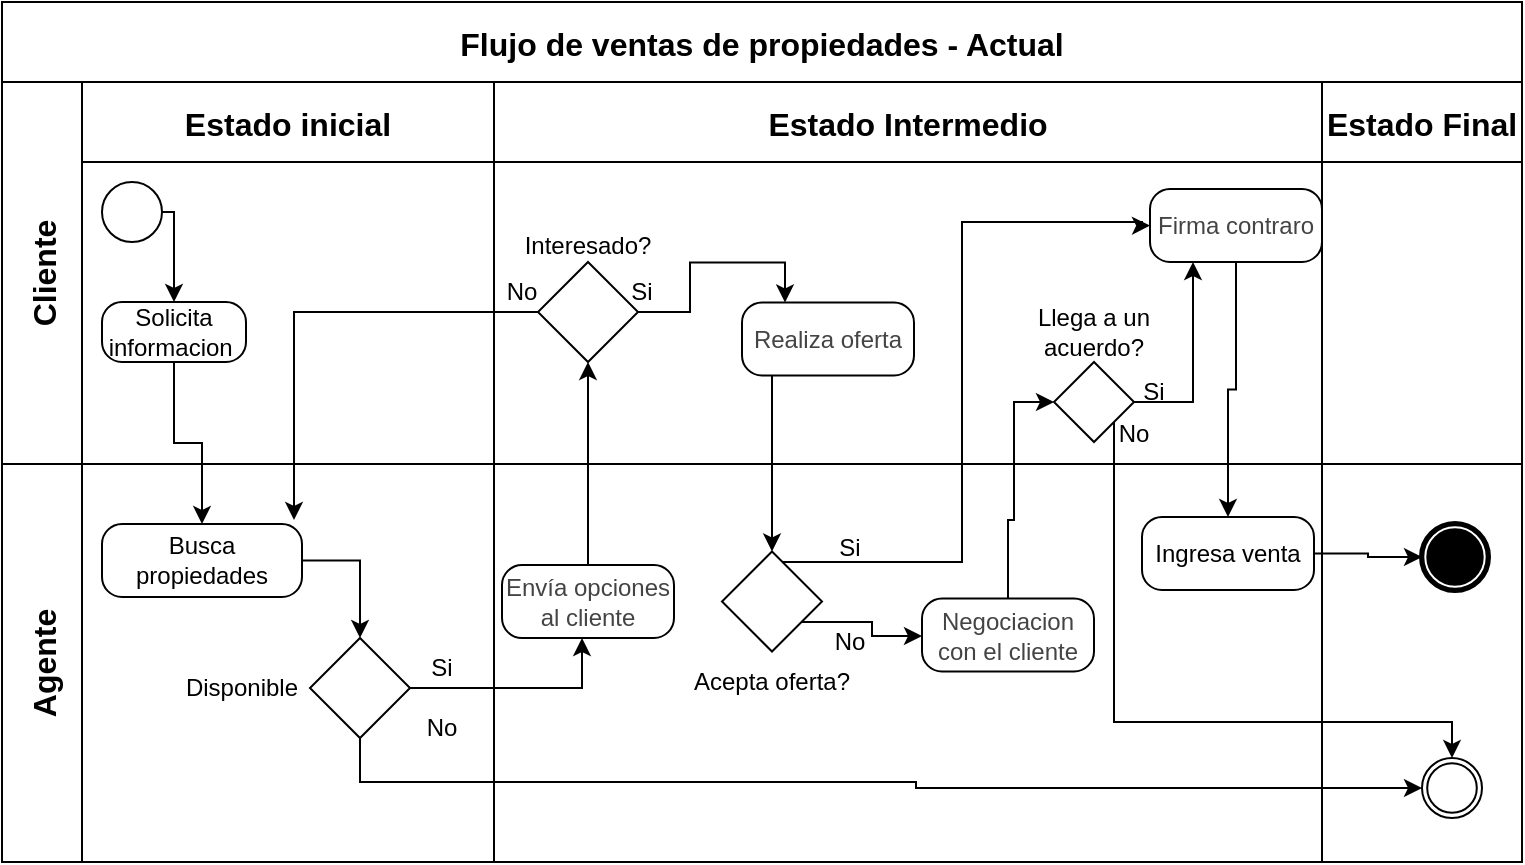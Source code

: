 <mxfile version="24.7.7" pages="6">
  <diagram name="Ventas - Actual" id="HQO-HxVfIT80cwZHHfyy">
    <mxGraphModel dx="880" dy="434" grid="1" gridSize="10" guides="1" tooltips="1" connect="1" arrows="1" fold="1" page="1" pageScale="1" pageWidth="827" pageHeight="1169" math="0" shadow="0">
      <root>
        <mxCell id="0" />
        <mxCell id="1" parent="0" />
        <mxCell id="ohGJP7qHhYxOtyRBbzHj-1" value="Flujo de ventas de propiedades - Actual" style="shape=table;childLayout=tableLayout;startSize=40;collapsible=0;recursiveResize=0;expand=0;fontSize=16;fontStyle=1" vertex="1" parent="1">
          <mxGeometry x="34" y="40" width="760" height="430" as="geometry" />
        </mxCell>
        <mxCell id="ohGJP7qHhYxOtyRBbzHj-2" value="Cliente" style="shape=tableRow;horizontal=0;swimlaneHead=0;swimlaneBody=0;top=0;left=0;strokeColor=inherit;bottom=0;right=0;dropTarget=0;fontStyle=1;fillColor=none;points=[[0,0.5],[1,0.5]];portConstraint=eastwest;startSize=40;collapsible=0;recursiveResize=0;expand=0;fontSize=16;" vertex="1" parent="ohGJP7qHhYxOtyRBbzHj-1">
          <mxGeometry y="40" width="760" height="191" as="geometry" />
        </mxCell>
        <mxCell id="ohGJP7qHhYxOtyRBbzHj-3" value="Estado inicial" style="swimlane;swimlaneHead=0;swimlaneBody=0;fontStyle=1;strokeColor=inherit;connectable=0;fillColor=none;startSize=40;collapsible=0;recursiveResize=0;expand=0;fontSize=16;" vertex="1" parent="ohGJP7qHhYxOtyRBbzHj-2">
          <mxGeometry x="40" width="206" height="191" as="geometry">
            <mxRectangle width="206" height="191" as="alternateBounds" />
          </mxGeometry>
        </mxCell>
        <mxCell id="ohGJP7qHhYxOtyRBbzHj-4" value="" style="points=[[0.145,0.145,0],[0.5,0,0],[0.855,0.145,0],[1,0.5,0],[0.855,0.855,0],[0.5,1,0],[0.145,0.855,0],[0,0.5,0]];shape=mxgraph.bpmn.event;html=1;verticalLabelPosition=bottom;labelBackgroundColor=#ffffff;verticalAlign=top;align=center;perimeter=ellipsePerimeter;outlineConnect=0;aspect=fixed;outline=standard;symbol=general;" vertex="1" parent="ohGJP7qHhYxOtyRBbzHj-3">
          <mxGeometry x="10" y="50" width="30" height="30" as="geometry" />
        </mxCell>
        <mxCell id="ohGJP7qHhYxOtyRBbzHj-5" value="Solicita informacion&amp;nbsp;" style="points=[[0.25,0,0],[0.5,0,0],[0.75,0,0],[1,0.25,0],[1,0.5,0],[1,0.75,0],[0.75,1,0],[0.5,1,0],[0.25,1,0],[0,0.75,0],[0,0.5,0],[0,0.25,0]];shape=mxgraph.bpmn.task;whiteSpace=wrap;rectStyle=rounded;size=10;html=1;container=1;expand=0;collapsible=0;taskMarker=abstract;" vertex="1" parent="ohGJP7qHhYxOtyRBbzHj-3">
          <mxGeometry x="10" y="110" width="72" height="30" as="geometry" />
        </mxCell>
        <mxCell id="ohGJP7qHhYxOtyRBbzHj-6" style="edgeStyle=orthogonalEdgeStyle;rounded=0;orthogonalLoop=1;jettySize=auto;html=1;entryX=0.5;entryY=0;entryDx=0;entryDy=0;entryPerimeter=0;" edge="1" parent="ohGJP7qHhYxOtyRBbzHj-3" source="ohGJP7qHhYxOtyRBbzHj-4" target="ohGJP7qHhYxOtyRBbzHj-5">
          <mxGeometry relative="1" as="geometry">
            <Array as="points">
              <mxPoint x="46" y="65" />
            </Array>
          </mxGeometry>
        </mxCell>
        <mxCell id="ohGJP7qHhYxOtyRBbzHj-7" value="Estado Intermedio" style="swimlane;swimlaneHead=0;swimlaneBody=0;fontStyle=1;strokeColor=inherit;connectable=0;fillColor=none;startSize=40;collapsible=0;recursiveResize=0;expand=0;fontSize=16;" vertex="1" parent="ohGJP7qHhYxOtyRBbzHj-2">
          <mxGeometry x="246" width="414" height="191" as="geometry">
            <mxRectangle width="414" height="191" as="alternateBounds" />
          </mxGeometry>
        </mxCell>
        <mxCell id="ohGJP7qHhYxOtyRBbzHj-8" value="" style="points=[[0.25,0.25,0],[0.5,0,0],[0.75,0.25,0],[1,0.5,0],[0.75,0.75,0],[0.5,1,0],[0.25,0.75,0],[0,0.5,0]];shape=mxgraph.bpmn.gateway2;html=1;verticalLabelPosition=bottom;labelBackgroundColor=#ffffff;verticalAlign=top;align=center;perimeter=rhombusPerimeter;outlineConnect=0;outline=none;symbol=none;" vertex="1" parent="ohGJP7qHhYxOtyRBbzHj-7">
          <mxGeometry x="22" y="90" width="50" height="50" as="geometry" />
        </mxCell>
        <mxCell id="ohGJP7qHhYxOtyRBbzHj-9" value="Interesado?" style="text;html=1;align=center;verticalAlign=middle;whiteSpace=wrap;rounded=0;" vertex="1" parent="ohGJP7qHhYxOtyRBbzHj-7">
          <mxGeometry x="17" y="66.75" width="60" height="30" as="geometry" />
        </mxCell>
        <mxCell id="ohGJP7qHhYxOtyRBbzHj-10" value="Si" style="text;html=1;align=center;verticalAlign=middle;whiteSpace=wrap;rounded=0;" vertex="1" parent="ohGJP7qHhYxOtyRBbzHj-7">
          <mxGeometry x="44" y="90" width="60" height="30" as="geometry" />
        </mxCell>
        <mxCell id="ohGJP7qHhYxOtyRBbzHj-11" value="No" style="text;html=1;align=center;verticalAlign=middle;whiteSpace=wrap;rounded=0;" vertex="1" parent="ohGJP7qHhYxOtyRBbzHj-7">
          <mxGeometry x="-16" y="90" width="60" height="30" as="geometry" />
        </mxCell>
        <mxCell id="ohGJP7qHhYxOtyRBbzHj-12" value="&lt;font face=&quot;Arial, sans-serif&quot; color=&quot;#444444&quot;&gt;Firma contraro&lt;/font&gt;" style="points=[[0.25,0,0],[0.5,0,0],[0.75,0,0],[1,0.25,0],[1,0.5,0],[1,0.75,0],[0.75,1,0],[0.5,1,0],[0.25,1,0],[0,0.75,0],[0,0.5,0],[0,0.25,0]];shape=mxgraph.bpmn.task;whiteSpace=wrap;rectStyle=rounded;size=10;html=1;container=1;expand=0;collapsible=0;taskMarker=abstract;" vertex="1" parent="ohGJP7qHhYxOtyRBbzHj-7">
          <mxGeometry x="328" y="53.5" width="86" height="36.5" as="geometry" />
        </mxCell>
        <mxCell id="ohGJP7qHhYxOtyRBbzHj-13" value="&lt;font face=&quot;Arial, sans-serif&quot; color=&quot;#444444&quot;&gt;Realiza oferta&lt;/font&gt;" style="points=[[0.25,0,0],[0.5,0,0],[0.75,0,0],[1,0.25,0],[1,0.5,0],[1,0.75,0],[0.75,1,0],[0.5,1,0],[0.25,1,0],[0,0.75,0],[0,0.5,0],[0,0.25,0]];shape=mxgraph.bpmn.task;whiteSpace=wrap;rectStyle=rounded;size=10;html=1;container=1;expand=0;collapsible=0;taskMarker=abstract;" vertex="1" parent="ohGJP7qHhYxOtyRBbzHj-7">
          <mxGeometry x="124" y="110.25" width="86" height="36.5" as="geometry" />
        </mxCell>
        <mxCell id="ohGJP7qHhYxOtyRBbzHj-14" style="edgeStyle=orthogonalEdgeStyle;rounded=0;orthogonalLoop=1;jettySize=auto;html=1;entryX=0.25;entryY=0;entryDx=0;entryDy=0;entryPerimeter=0;" edge="1" parent="ohGJP7qHhYxOtyRBbzHj-7" source="ohGJP7qHhYxOtyRBbzHj-8" target="ohGJP7qHhYxOtyRBbzHj-13">
          <mxGeometry relative="1" as="geometry" />
        </mxCell>
        <mxCell id="ohGJP7qHhYxOtyRBbzHj-15" value="" style="points=[[0.25,0.25,0],[0.5,0,0],[0.75,0.25,0],[1,0.5,0],[0.75,0.75,0],[0.5,1,0],[0.25,0.75,0],[0,0.5,0]];shape=mxgraph.bpmn.gateway2;html=1;verticalLabelPosition=bottom;labelBackgroundColor=#ffffff;verticalAlign=top;align=center;perimeter=rhombusPerimeter;outlineConnect=0;outline=none;symbol=none;" vertex="1" parent="ohGJP7qHhYxOtyRBbzHj-7">
          <mxGeometry x="280" y="140" width="40" height="40" as="geometry" />
        </mxCell>
        <mxCell id="ohGJP7qHhYxOtyRBbzHj-16" value="Llega a un acuerdo?" style="text;html=1;align=center;verticalAlign=middle;whiteSpace=wrap;rounded=0;" vertex="1" parent="ohGJP7qHhYxOtyRBbzHj-7">
          <mxGeometry x="270" y="110" width="60" height="30" as="geometry" />
        </mxCell>
        <mxCell id="ohGJP7qHhYxOtyRBbzHj-17" style="edgeStyle=orthogonalEdgeStyle;rounded=0;orthogonalLoop=1;jettySize=auto;html=1;entryX=0.25;entryY=1;entryDx=0;entryDy=0;entryPerimeter=0;" edge="1" parent="ohGJP7qHhYxOtyRBbzHj-7" source="ohGJP7qHhYxOtyRBbzHj-15" target="ohGJP7qHhYxOtyRBbzHj-12">
          <mxGeometry relative="1" as="geometry" />
        </mxCell>
        <mxCell id="ohGJP7qHhYxOtyRBbzHj-18" value="Si" style="text;html=1;align=center;verticalAlign=middle;whiteSpace=wrap;rounded=0;" vertex="1" parent="ohGJP7qHhYxOtyRBbzHj-7">
          <mxGeometry x="300" y="140" width="60" height="30" as="geometry" />
        </mxCell>
        <mxCell id="ohGJP7qHhYxOtyRBbzHj-19" value="No" style="text;html=1;align=center;verticalAlign=middle;whiteSpace=wrap;rounded=0;" vertex="1" parent="ohGJP7qHhYxOtyRBbzHj-7">
          <mxGeometry x="290" y="161" width="60" height="30" as="geometry" />
        </mxCell>
        <mxCell id="ohGJP7qHhYxOtyRBbzHj-20" value="Estado Final" style="swimlane;swimlaneHead=0;swimlaneBody=0;fontStyle=1;strokeColor=inherit;connectable=0;fillColor=none;startSize=40;collapsible=0;recursiveResize=0;expand=0;fontSize=16;" vertex="1" parent="ohGJP7qHhYxOtyRBbzHj-2">
          <mxGeometry x="660" width="100" height="191" as="geometry">
            <mxRectangle width="100" height="191" as="alternateBounds" />
          </mxGeometry>
        </mxCell>
        <mxCell id="ohGJP7qHhYxOtyRBbzHj-21" value="Agente" style="shape=tableRow;horizontal=0;swimlaneHead=0;swimlaneBody=0;top=0;left=0;strokeColor=inherit;bottom=0;right=0;dropTarget=0;fontStyle=1;fillColor=none;points=[[0,0.5],[1,0.5]];portConstraint=eastwest;startSize=40;collapsible=0;recursiveResize=0;expand=0;fontSize=16;" vertex="1" parent="ohGJP7qHhYxOtyRBbzHj-1">
          <mxGeometry y="231" width="760" height="199" as="geometry" />
        </mxCell>
        <mxCell id="ohGJP7qHhYxOtyRBbzHj-22" value="" style="swimlane;swimlaneHead=0;swimlaneBody=0;fontStyle=1;connectable=0;strokeColor=inherit;fillColor=none;startSize=0;collapsible=0;recursiveResize=0;expand=0;fontSize=16;" vertex="1" parent="ohGJP7qHhYxOtyRBbzHj-21">
          <mxGeometry x="40" width="206" height="199" as="geometry">
            <mxRectangle width="206" height="199" as="alternateBounds" />
          </mxGeometry>
        </mxCell>
        <mxCell id="ohGJP7qHhYxOtyRBbzHj-23" style="edgeStyle=orthogonalEdgeStyle;rounded=0;orthogonalLoop=1;jettySize=auto;html=1;" edge="1" parent="ohGJP7qHhYxOtyRBbzHj-22" source="ohGJP7qHhYxOtyRBbzHj-24" target="ohGJP7qHhYxOtyRBbzHj-25">
          <mxGeometry relative="1" as="geometry" />
        </mxCell>
        <mxCell id="ohGJP7qHhYxOtyRBbzHj-24" value="Busca&lt;div&gt;propiedades&lt;/div&gt;" style="points=[[0.25,0,0],[0.5,0,0],[0.75,0,0],[1,0.25,0],[1,0.5,0],[1,0.75,0],[0.75,1,0],[0.5,1,0],[0.25,1,0],[0,0.75,0],[0,0.5,0],[0,0.25,0]];shape=mxgraph.bpmn.task;whiteSpace=wrap;rectStyle=rounded;size=10;html=1;container=1;expand=0;collapsible=0;taskMarker=abstract;" vertex="1" parent="ohGJP7qHhYxOtyRBbzHj-22">
          <mxGeometry x="10" y="30" width="100" height="36.5" as="geometry" />
        </mxCell>
        <mxCell id="ohGJP7qHhYxOtyRBbzHj-25" value="" style="points=[[0.25,0.25,0],[0.5,0,0],[0.75,0.25,0],[1,0.5,0],[0.75,0.75,0],[0.5,1,0],[0.25,0.75,0],[0,0.5,0]];shape=mxgraph.bpmn.gateway2;html=1;verticalLabelPosition=bottom;labelBackgroundColor=#ffffff;verticalAlign=top;align=center;perimeter=rhombusPerimeter;outlineConnect=0;outline=none;symbol=none;" vertex="1" parent="ohGJP7qHhYxOtyRBbzHj-22">
          <mxGeometry x="114" y="87" width="50" height="50" as="geometry" />
        </mxCell>
        <mxCell id="ohGJP7qHhYxOtyRBbzHj-26" value="&lt;font style=&quot;vertical-align: inherit;&quot;&gt;&lt;font style=&quot;vertical-align: inherit;&quot;&gt;Disponible&lt;/font&gt;&lt;/font&gt;" style="text;html=1;align=center;verticalAlign=middle;whiteSpace=wrap;rounded=0;" vertex="1" parent="ohGJP7qHhYxOtyRBbzHj-22">
          <mxGeometry x="50" y="97" width="60" height="30" as="geometry" />
        </mxCell>
        <mxCell id="ohGJP7qHhYxOtyRBbzHj-27" value="Si" style="text;html=1;align=center;verticalAlign=middle;whiteSpace=wrap;rounded=0;" vertex="1" parent="ohGJP7qHhYxOtyRBbzHj-22">
          <mxGeometry x="150" y="87" width="60" height="30" as="geometry" />
        </mxCell>
        <mxCell id="ohGJP7qHhYxOtyRBbzHj-28" value="No" style="text;html=1;align=center;verticalAlign=middle;whiteSpace=wrap;rounded=0;" vertex="1" parent="ohGJP7qHhYxOtyRBbzHj-22">
          <mxGeometry x="150" y="117" width="60" height="30" as="geometry" />
        </mxCell>
        <mxCell id="ohGJP7qHhYxOtyRBbzHj-29" value="" style="swimlane;swimlaneHead=0;swimlaneBody=0;fontStyle=1;connectable=0;strokeColor=inherit;fillColor=none;startSize=0;collapsible=0;recursiveResize=0;expand=0;fontSize=16;" vertex="1" parent="ohGJP7qHhYxOtyRBbzHj-21">
          <mxGeometry x="246" width="414" height="199" as="geometry">
            <mxRectangle width="414" height="199" as="alternateBounds" />
          </mxGeometry>
        </mxCell>
        <mxCell id="ohGJP7qHhYxOtyRBbzHj-30" value="&lt;span style=&quot;color: rgb(68, 68, 68); font-family: Arial, sans-serif;&quot;&gt;Envía opciones al cliente&lt;/span&gt;" style="points=[[0.25,0,0],[0.5,0,0],[0.75,0,0],[1,0.25,0],[1,0.5,0],[1,0.75,0],[0.75,1,0],[0.5,1,0],[0.25,1,0],[0,0.75,0],[0,0.5,0],[0,0.25,0]];shape=mxgraph.bpmn.task;whiteSpace=wrap;rectStyle=rounded;size=10;html=1;container=1;expand=0;collapsible=0;taskMarker=abstract;" vertex="1" parent="ohGJP7qHhYxOtyRBbzHj-29">
          <mxGeometry x="4" y="50.5" width="86" height="36.5" as="geometry" />
        </mxCell>
        <mxCell id="ohGJP7qHhYxOtyRBbzHj-31" value="Ingresa venta" style="points=[[0.25,0,0],[0.5,0,0],[0.75,0,0],[1,0.25,0],[1,0.5,0],[1,0.75,0],[0.75,1,0],[0.5,1,0],[0.25,1,0],[0,0.75,0],[0,0.5,0],[0,0.25,0]];shape=mxgraph.bpmn.task;whiteSpace=wrap;rectStyle=rounded;size=10;html=1;container=1;expand=0;collapsible=0;taskMarker=abstract;" vertex="1" parent="ohGJP7qHhYxOtyRBbzHj-29">
          <mxGeometry x="324" y="26.5" width="86" height="36.5" as="geometry" />
        </mxCell>
        <mxCell id="ohGJP7qHhYxOtyRBbzHj-32" style="edgeStyle=orthogonalEdgeStyle;rounded=0;orthogonalLoop=1;jettySize=auto;html=1;" edge="1" parent="ohGJP7qHhYxOtyRBbzHj-29" source="ohGJP7qHhYxOtyRBbzHj-33" target="ohGJP7qHhYxOtyRBbzHj-37">
          <mxGeometry relative="1" as="geometry">
            <Array as="points">
              <mxPoint x="189" y="79" />
              <mxPoint x="189" y="86" />
            </Array>
          </mxGeometry>
        </mxCell>
        <mxCell id="ohGJP7qHhYxOtyRBbzHj-33" value="" style="points=[[0.25,0.25,0],[0.5,0,0],[0.75,0.25,0],[1,0.5,0],[0.75,0.75,0],[0.5,1,0],[0.25,0.75,0],[0,0.5,0]];shape=mxgraph.bpmn.gateway2;html=1;verticalLabelPosition=bottom;labelBackgroundColor=#ffffff;verticalAlign=top;align=center;perimeter=rhombusPerimeter;outlineConnect=0;outline=none;symbol=none;" vertex="1" parent="ohGJP7qHhYxOtyRBbzHj-29">
          <mxGeometry x="114" y="43.75" width="50" height="50" as="geometry" />
        </mxCell>
        <mxCell id="ohGJP7qHhYxOtyRBbzHj-34" value="Acepta oferta?" style="text;html=1;align=center;verticalAlign=middle;whiteSpace=wrap;rounded=0;" vertex="1" parent="ohGJP7qHhYxOtyRBbzHj-29">
          <mxGeometry x="98" y="93.75" width="82" height="30" as="geometry" />
        </mxCell>
        <mxCell id="ohGJP7qHhYxOtyRBbzHj-35" value="Si" style="text;html=1;align=center;verticalAlign=middle;whiteSpace=wrap;rounded=0;" vertex="1" parent="ohGJP7qHhYxOtyRBbzHj-29">
          <mxGeometry x="147.5" y="26.5" width="60" height="30" as="geometry" />
        </mxCell>
        <mxCell id="ohGJP7qHhYxOtyRBbzHj-36" value="No" style="text;html=1;align=center;verticalAlign=middle;whiteSpace=wrap;rounded=0;" vertex="1" parent="ohGJP7qHhYxOtyRBbzHj-29">
          <mxGeometry x="147.5" y="73.75" width="60" height="30" as="geometry" />
        </mxCell>
        <mxCell id="ohGJP7qHhYxOtyRBbzHj-37" value="&lt;font face=&quot;Arial, sans-serif&quot; color=&quot;#444444&quot;&gt;Negociacion con el cliente&lt;/font&gt;" style="points=[[0.25,0,0],[0.5,0,0],[0.75,0,0],[1,0.25,0],[1,0.5,0],[1,0.75,0],[0.75,1,0],[0.5,1,0],[0.25,1,0],[0,0.75,0],[0,0.5,0],[0,0.25,0]];shape=mxgraph.bpmn.task;whiteSpace=wrap;rectStyle=rounded;size=10;html=1;container=1;expand=0;collapsible=0;taskMarker=abstract;" vertex="1" parent="ohGJP7qHhYxOtyRBbzHj-29">
          <mxGeometry x="214" y="67.25" width="86" height="36.5" as="geometry" />
        </mxCell>
        <mxCell id="ohGJP7qHhYxOtyRBbzHj-38" value="" style="swimlane;swimlaneHead=0;swimlaneBody=0;fontStyle=1;connectable=0;strokeColor=inherit;fillColor=none;startSize=0;collapsible=0;recursiveResize=0;expand=0;fontSize=16;" vertex="1" parent="ohGJP7qHhYxOtyRBbzHj-21">
          <mxGeometry x="660" width="100" height="199" as="geometry">
            <mxRectangle width="100" height="199" as="alternateBounds" />
          </mxGeometry>
        </mxCell>
        <mxCell id="ohGJP7qHhYxOtyRBbzHj-39" value="" style="points=[[0.145,0.145,0],[0.5,0,0],[0.855,0.145,0],[1,0.5,0],[0.855,0.855,0],[0.5,1,0],[0.145,0.855,0],[0,0.5,0]];shape=mxgraph.bpmn.event;html=1;verticalLabelPosition=bottom;labelBackgroundColor=#ffffff;verticalAlign=top;align=center;perimeter=ellipsePerimeter;outlineConnect=0;aspect=fixed;outline=end;symbol=terminate;" vertex="1" parent="ohGJP7qHhYxOtyRBbzHj-38">
          <mxGeometry x="50" y="30" width="33" height="33" as="geometry" />
        </mxCell>
        <mxCell id="ohGJP7qHhYxOtyRBbzHj-40" value="" style="points=[[0.145,0.145,0],[0.5,0,0],[0.855,0.145,0],[1,0.5,0],[0.855,0.855,0],[0.5,1,0],[0.145,0.855,0],[0,0.5,0]];shape=mxgraph.bpmn.event;html=1;verticalLabelPosition=bottom;labelBackgroundColor=#ffffff;verticalAlign=top;align=center;perimeter=ellipsePerimeter;outlineConnect=0;aspect=fixed;outline=throwing;symbol=general;" vertex="1" parent="ohGJP7qHhYxOtyRBbzHj-38">
          <mxGeometry x="50" y="147" width="30" height="30" as="geometry" />
        </mxCell>
        <mxCell id="ohGJP7qHhYxOtyRBbzHj-41" style="edgeStyle=orthogonalEdgeStyle;rounded=0;orthogonalLoop=1;jettySize=auto;html=1;" edge="1" parent="ohGJP7qHhYxOtyRBbzHj-21" source="ohGJP7qHhYxOtyRBbzHj-25" target="ohGJP7qHhYxOtyRBbzHj-30">
          <mxGeometry relative="1" as="geometry">
            <Array as="points">
              <mxPoint x="290" y="112" />
            </Array>
          </mxGeometry>
        </mxCell>
        <mxCell id="ohGJP7qHhYxOtyRBbzHj-42" style="edgeStyle=orthogonalEdgeStyle;rounded=0;orthogonalLoop=1;jettySize=auto;html=1;" edge="1" parent="ohGJP7qHhYxOtyRBbzHj-21" source="ohGJP7qHhYxOtyRBbzHj-31" target="ohGJP7qHhYxOtyRBbzHj-39">
          <mxGeometry relative="1" as="geometry" />
        </mxCell>
        <mxCell id="ohGJP7qHhYxOtyRBbzHj-43" style="edgeStyle=orthogonalEdgeStyle;rounded=0;orthogonalLoop=1;jettySize=auto;html=1;entryX=0;entryY=0.5;entryDx=0;entryDy=0;entryPerimeter=0;" edge="1" parent="ohGJP7qHhYxOtyRBbzHj-21" source="ohGJP7qHhYxOtyRBbzHj-25" target="ohGJP7qHhYxOtyRBbzHj-40">
          <mxGeometry relative="1" as="geometry">
            <Array as="points">
              <mxPoint x="179" y="159" />
              <mxPoint x="457" y="159" />
              <mxPoint x="457" y="162" />
            </Array>
          </mxGeometry>
        </mxCell>
        <mxCell id="ohGJP7qHhYxOtyRBbzHj-44" style="edgeStyle=orthogonalEdgeStyle;rounded=0;orthogonalLoop=1;jettySize=auto;html=1;entryX=0.5;entryY=0;entryDx=0;entryDy=0;entryPerimeter=0;" edge="1" parent="ohGJP7qHhYxOtyRBbzHj-1" source="ohGJP7qHhYxOtyRBbzHj-5" target="ohGJP7qHhYxOtyRBbzHj-24">
          <mxGeometry relative="1" as="geometry" />
        </mxCell>
        <mxCell id="ohGJP7qHhYxOtyRBbzHj-45" style="edgeStyle=orthogonalEdgeStyle;rounded=0;orthogonalLoop=1;jettySize=auto;html=1;entryX=0.5;entryY=1;entryDx=0;entryDy=0;entryPerimeter=0;" edge="1" parent="ohGJP7qHhYxOtyRBbzHj-1" source="ohGJP7qHhYxOtyRBbzHj-30" target="ohGJP7qHhYxOtyRBbzHj-8">
          <mxGeometry relative="1" as="geometry">
            <mxPoint x="300" y="140" as="targetPoint" />
          </mxGeometry>
        </mxCell>
        <mxCell id="ohGJP7qHhYxOtyRBbzHj-46" style="edgeStyle=orthogonalEdgeStyle;rounded=0;orthogonalLoop=1;jettySize=auto;html=1;entryX=0.96;entryY=-0.055;entryDx=0;entryDy=0;entryPerimeter=0;" edge="1" parent="ohGJP7qHhYxOtyRBbzHj-1" source="ohGJP7qHhYxOtyRBbzHj-8" target="ohGJP7qHhYxOtyRBbzHj-24">
          <mxGeometry relative="1" as="geometry" />
        </mxCell>
        <mxCell id="ohGJP7qHhYxOtyRBbzHj-47" style="edgeStyle=orthogonalEdgeStyle;rounded=0;orthogonalLoop=1;jettySize=auto;html=1;entryX=0.5;entryY=0;entryDx=0;entryDy=0;entryPerimeter=0;" edge="1" parent="ohGJP7qHhYxOtyRBbzHj-1" source="ohGJP7qHhYxOtyRBbzHj-12" target="ohGJP7qHhYxOtyRBbzHj-31">
          <mxGeometry relative="1" as="geometry">
            <mxPoint x="515" y="280" as="targetPoint" />
          </mxGeometry>
        </mxCell>
        <mxCell id="ohGJP7qHhYxOtyRBbzHj-48" style="edgeStyle=orthogonalEdgeStyle;rounded=0;orthogonalLoop=1;jettySize=auto;html=1;entryX=0.5;entryY=0;entryDx=0;entryDy=0;entryPerimeter=0;" edge="1" parent="ohGJP7qHhYxOtyRBbzHj-1" source="ohGJP7qHhYxOtyRBbzHj-13" target="ohGJP7qHhYxOtyRBbzHj-33">
          <mxGeometry relative="1" as="geometry">
            <Array as="points">
              <mxPoint x="385" y="210" />
              <mxPoint x="385" y="210" />
            </Array>
          </mxGeometry>
        </mxCell>
        <mxCell id="ohGJP7qHhYxOtyRBbzHj-49" style="edgeStyle=orthogonalEdgeStyle;rounded=0;orthogonalLoop=1;jettySize=auto;html=1;entryX=0;entryY=0.5;entryDx=0;entryDy=0;entryPerimeter=0;" edge="1" parent="ohGJP7qHhYxOtyRBbzHj-1" source="ohGJP7qHhYxOtyRBbzHj-33" target="ohGJP7qHhYxOtyRBbzHj-12">
          <mxGeometry relative="1" as="geometry">
            <Array as="points">
              <mxPoint x="480" y="280" />
              <mxPoint x="480" y="110" />
              <mxPoint x="570" y="110" />
            </Array>
            <mxPoint x="520" y="169" as="targetPoint" />
          </mxGeometry>
        </mxCell>
        <mxCell id="ohGJP7qHhYxOtyRBbzHj-50" style="edgeStyle=orthogonalEdgeStyle;rounded=0;orthogonalLoop=1;jettySize=auto;html=1;" edge="1" parent="ohGJP7qHhYxOtyRBbzHj-1" source="ohGJP7qHhYxOtyRBbzHj-37" target="ohGJP7qHhYxOtyRBbzHj-15">
          <mxGeometry relative="1" as="geometry">
            <Array as="points">
              <mxPoint x="503" y="259" />
              <mxPoint x="506" y="259" />
              <mxPoint x="506" y="200" />
            </Array>
          </mxGeometry>
        </mxCell>
        <mxCell id="ohGJP7qHhYxOtyRBbzHj-51" style="edgeStyle=orthogonalEdgeStyle;rounded=0;orthogonalLoop=1;jettySize=auto;html=1;" edge="1" parent="ohGJP7qHhYxOtyRBbzHj-1" source="ohGJP7qHhYxOtyRBbzHj-15" target="ohGJP7qHhYxOtyRBbzHj-40">
          <mxGeometry relative="1" as="geometry">
            <Array as="points">
              <mxPoint x="556" y="360" />
              <mxPoint x="725" y="360" />
            </Array>
          </mxGeometry>
        </mxCell>
      </root>
    </mxGraphModel>
  </diagram>
  <diagram id="7l67NZjVfr8j-dZ0Y6zJ" name="Ventas - objetivo">
    <mxGraphModel dx="880" dy="434" grid="1" gridSize="10" guides="1" tooltips="1" connect="1" arrows="1" fold="1" page="1" pageScale="1" pageWidth="827" pageHeight="1169" math="0" shadow="0">
      <root>
        <mxCell id="0" />
        <mxCell id="1" parent="0" />
        <mxCell id="qsLNDVYkm1ipZSpGjP0M-1" value="Flujo de ventas de propiedades - Actual" style="shape=table;childLayout=tableLayout;startSize=40;collapsible=0;recursiveResize=0;expand=0;fontSize=16;fontStyle=1" vertex="1" parent="1">
          <mxGeometry x="40" y="60" width="760" height="560" as="geometry" />
        </mxCell>
        <mxCell id="qsLNDVYkm1ipZSpGjP0M-2" value="Cliente" style="shape=tableRow;horizontal=0;swimlaneHead=0;swimlaneBody=0;top=0;left=0;strokeColor=inherit;bottom=0;right=0;dropTarget=0;fontStyle=1;fillColor=none;points=[[0,0.5],[1,0.5]];portConstraint=eastwest;startSize=40;collapsible=0;recursiveResize=0;expand=0;fontSize=16;" vertex="1" parent="qsLNDVYkm1ipZSpGjP0M-1">
          <mxGeometry y="40" width="760" height="169" as="geometry" />
        </mxCell>
        <mxCell id="qsLNDVYkm1ipZSpGjP0M-3" value="Estado inicial" style="swimlane;swimlaneHead=0;swimlaneBody=0;fontStyle=1;strokeColor=inherit;connectable=0;fillColor=none;startSize=40;collapsible=0;recursiveResize=0;expand=0;fontSize=16;" vertex="1" parent="qsLNDVYkm1ipZSpGjP0M-2">
          <mxGeometry x="40" width="206" height="169" as="geometry">
            <mxRectangle width="206" height="169" as="alternateBounds" />
          </mxGeometry>
        </mxCell>
        <mxCell id="qsLNDVYkm1ipZSpGjP0M-4" value="" style="points=[[0.145,0.145,0],[0.5,0,0],[0.855,0.145,0],[1,0.5,0],[0.855,0.855,0],[0.5,1,0],[0.145,0.855,0],[0,0.5,0]];shape=mxgraph.bpmn.event;html=1;verticalLabelPosition=bottom;labelBackgroundColor=#ffffff;verticalAlign=top;align=center;perimeter=ellipsePerimeter;outlineConnect=0;aspect=fixed;outline=standard;symbol=general;" vertex="1" parent="qsLNDVYkm1ipZSpGjP0M-3">
          <mxGeometry x="10" y="50" width="30" height="30" as="geometry" />
        </mxCell>
        <mxCell id="qsLNDVYkm1ipZSpGjP0M-5" value="Solicita informacion&amp;nbsp;" style="points=[[0.25,0,0],[0.5,0,0],[0.75,0,0],[1,0.25,0],[1,0.5,0],[1,0.75,0],[0.75,1,0],[0.5,1,0],[0.25,1,0],[0,0.75,0],[0,0.5,0],[0,0.25,0]];shape=mxgraph.bpmn.task;whiteSpace=wrap;rectStyle=rounded;size=10;html=1;container=1;expand=0;collapsible=0;taskMarker=abstract;" vertex="1" parent="qsLNDVYkm1ipZSpGjP0M-3">
          <mxGeometry x="10" y="110" width="72" height="30" as="geometry" />
        </mxCell>
        <mxCell id="qsLNDVYkm1ipZSpGjP0M-6" style="edgeStyle=orthogonalEdgeStyle;rounded=0;orthogonalLoop=1;jettySize=auto;html=1;entryX=0.5;entryY=0;entryDx=0;entryDy=0;entryPerimeter=0;" edge="1" parent="qsLNDVYkm1ipZSpGjP0M-3" source="qsLNDVYkm1ipZSpGjP0M-4" target="qsLNDVYkm1ipZSpGjP0M-5">
          <mxGeometry relative="1" as="geometry">
            <Array as="points">
              <mxPoint x="46" y="65" />
            </Array>
          </mxGeometry>
        </mxCell>
        <mxCell id="qsLNDVYkm1ipZSpGjP0M-7" value="Estado Intermedio" style="swimlane;swimlaneHead=0;swimlaneBody=0;fontStyle=1;strokeColor=inherit;connectable=0;fillColor=none;startSize=40;collapsible=0;recursiveResize=0;expand=0;fontSize=16;" vertex="1" parent="qsLNDVYkm1ipZSpGjP0M-2">
          <mxGeometry x="246" width="414" height="169" as="geometry">
            <mxRectangle width="414" height="169" as="alternateBounds" />
          </mxGeometry>
        </mxCell>
        <mxCell id="qsLNDVYkm1ipZSpGjP0M-8" value="" style="points=[[0.25,0.25,0],[0.5,0,0],[0.75,0.25,0],[1,0.5,0],[0.75,0.75,0],[0.5,1,0],[0.25,0.75,0],[0,0.5,0]];shape=mxgraph.bpmn.gateway2;html=1;verticalLabelPosition=bottom;labelBackgroundColor=#ffffff;verticalAlign=top;align=center;perimeter=rhombusPerimeter;outlineConnect=0;outline=none;symbol=none;" vertex="1" parent="qsLNDVYkm1ipZSpGjP0M-7">
          <mxGeometry x="22" y="90" width="50" height="50" as="geometry" />
        </mxCell>
        <mxCell id="qsLNDVYkm1ipZSpGjP0M-9" value="Interesado?" style="text;html=1;align=center;verticalAlign=middle;whiteSpace=wrap;rounded=0;" vertex="1" parent="qsLNDVYkm1ipZSpGjP0M-7">
          <mxGeometry x="17" y="66.75" width="60" height="30" as="geometry" />
        </mxCell>
        <mxCell id="qsLNDVYkm1ipZSpGjP0M-10" value="Si" style="text;html=1;align=center;verticalAlign=middle;whiteSpace=wrap;rounded=0;" vertex="1" parent="qsLNDVYkm1ipZSpGjP0M-7">
          <mxGeometry x="44" y="90" width="60" height="30" as="geometry" />
        </mxCell>
        <mxCell id="qsLNDVYkm1ipZSpGjP0M-11" value="No" style="text;html=1;align=center;verticalAlign=middle;whiteSpace=wrap;rounded=0;" vertex="1" parent="qsLNDVYkm1ipZSpGjP0M-7">
          <mxGeometry x="-16" y="90" width="60" height="30" as="geometry" />
        </mxCell>
        <mxCell id="qsLNDVYkm1ipZSpGjP0M-12" value="&lt;font face=&quot;Arial, sans-serif&quot; color=&quot;#444444&quot;&gt;Firma contraro&lt;/font&gt;" style="points=[[0.25,0,0],[0.5,0,0],[0.75,0,0],[1,0.25,0],[1,0.5,0],[1,0.75,0],[0.75,1,0],[0.5,1,0],[0.25,1,0],[0,0.75,0],[0,0.5,0],[0,0.25,0]];shape=mxgraph.bpmn.task;whiteSpace=wrap;rectStyle=rounded;size=10;html=1;container=1;expand=0;collapsible=0;taskMarker=abstract;" vertex="1" parent="qsLNDVYkm1ipZSpGjP0M-7">
          <mxGeometry x="328" y="50" width="86" height="36.5" as="geometry" />
        </mxCell>
        <mxCell id="qsLNDVYkm1ipZSpGjP0M-13" value="&lt;font face=&quot;Arial, sans-serif&quot; color=&quot;#444444&quot;&gt;Realiza oferta&lt;/font&gt;" style="points=[[0.25,0,0],[0.5,0,0],[0.75,0,0],[1,0.25,0],[1,0.5,0],[1,0.75,0],[0.75,1,0],[0.5,1,0],[0.25,1,0],[0,0.75,0],[0,0.5,0],[0,0.25,0]];shape=mxgraph.bpmn.task;whiteSpace=wrap;rectStyle=rounded;size=10;html=1;container=1;expand=0;collapsible=0;taskMarker=abstract;" vertex="1" parent="qsLNDVYkm1ipZSpGjP0M-7">
          <mxGeometry x="124" y="110.25" width="86" height="36.5" as="geometry" />
        </mxCell>
        <mxCell id="qsLNDVYkm1ipZSpGjP0M-14" style="edgeStyle=orthogonalEdgeStyle;rounded=0;orthogonalLoop=1;jettySize=auto;html=1;entryX=0.25;entryY=0;entryDx=0;entryDy=0;entryPerimeter=0;" edge="1" parent="qsLNDVYkm1ipZSpGjP0M-7" source="qsLNDVYkm1ipZSpGjP0M-8" target="qsLNDVYkm1ipZSpGjP0M-13">
          <mxGeometry relative="1" as="geometry" />
        </mxCell>
        <mxCell id="qsLNDVYkm1ipZSpGjP0M-15" value="Si" style="text;html=1;align=center;verticalAlign=middle;whiteSpace=wrap;rounded=0;" vertex="1" parent="qsLNDVYkm1ipZSpGjP0M-7">
          <mxGeometry x="294" y="120" width="60" height="30" as="geometry" />
        </mxCell>
        <mxCell id="qsLNDVYkm1ipZSpGjP0M-16" value="No" style="text;html=1;align=center;verticalAlign=middle;whiteSpace=wrap;rounded=0;" vertex="1" parent="qsLNDVYkm1ipZSpGjP0M-7">
          <mxGeometry x="284" y="146.75" width="60" height="30" as="geometry" />
        </mxCell>
        <mxCell id="qsLNDVYkm1ipZSpGjP0M-17" value="Estado Final" style="swimlane;swimlaneHead=0;swimlaneBody=0;fontStyle=1;strokeColor=inherit;connectable=0;fillColor=none;startSize=40;collapsible=0;recursiveResize=0;expand=0;fontSize=16;" vertex="1" parent="qsLNDVYkm1ipZSpGjP0M-2">
          <mxGeometry x="660" width="100" height="169" as="geometry">
            <mxRectangle width="100" height="169" as="alternateBounds" />
          </mxGeometry>
        </mxCell>
        <mxCell id="qsLNDVYkm1ipZSpGjP0M-18" value="Sistema" style="shape=tableRow;horizontal=0;swimlaneHead=0;swimlaneBody=0;top=0;left=0;strokeColor=inherit;bottom=0;right=0;dropTarget=0;fontStyle=1;fillColor=none;points=[[0,0.5],[1,0.5]];portConstraint=eastwest;startSize=40;collapsible=0;recursiveResize=0;expand=0;fontSize=16;" vertex="1" parent="qsLNDVYkm1ipZSpGjP0M-1">
          <mxGeometry y="209" width="760" height="175" as="geometry" />
        </mxCell>
        <mxCell id="qsLNDVYkm1ipZSpGjP0M-19" value="" style="swimlane;swimlaneHead=0;swimlaneBody=0;fontStyle=1;connectable=0;strokeColor=inherit;fillColor=none;startSize=0;collapsible=0;recursiveResize=0;expand=0;fontSize=16;" vertex="1" parent="qsLNDVYkm1ipZSpGjP0M-18">
          <mxGeometry x="40" width="206" height="175" as="geometry">
            <mxRectangle width="206" height="175" as="alternateBounds" />
          </mxGeometry>
        </mxCell>
        <mxCell id="qsLNDVYkm1ipZSpGjP0M-20" style="edgeStyle=orthogonalEdgeStyle;rounded=0;orthogonalLoop=1;jettySize=auto;html=1;" edge="1" parent="qsLNDVYkm1ipZSpGjP0M-19" source="qsLNDVYkm1ipZSpGjP0M-21" target="qsLNDVYkm1ipZSpGjP0M-22">
          <mxGeometry relative="1" as="geometry" />
        </mxCell>
        <mxCell id="qsLNDVYkm1ipZSpGjP0M-21" value="Busca&lt;div&gt;propiedades&lt;/div&gt;" style="points=[[0.25,0,0],[0.5,0,0],[0.75,0,0],[1,0.25,0],[1,0.5,0],[1,0.75,0],[0.75,1,0],[0.5,1,0],[0.25,1,0],[0,0.75,0],[0,0.5,0],[0,0.25,0]];shape=mxgraph.bpmn.task;whiteSpace=wrap;rectStyle=rounded;size=10;html=1;container=1;expand=0;collapsible=0;taskMarker=abstract;" vertex="1" parent="qsLNDVYkm1ipZSpGjP0M-19">
          <mxGeometry x="10" y="30" width="100" height="36.5" as="geometry" />
        </mxCell>
        <mxCell id="qsLNDVYkm1ipZSpGjP0M-22" value="" style="points=[[0.25,0.25,0],[0.5,0,0],[0.75,0.25,0],[1,0.5,0],[0.75,0.75,0],[0.5,1,0],[0.25,0.75,0],[0,0.5,0]];shape=mxgraph.bpmn.gateway2;html=1;verticalLabelPosition=bottom;labelBackgroundColor=#ffffff;verticalAlign=top;align=center;perimeter=rhombusPerimeter;outlineConnect=0;outline=none;symbol=none;" vertex="1" parent="qsLNDVYkm1ipZSpGjP0M-19">
          <mxGeometry x="114" y="87" width="50" height="50" as="geometry" />
        </mxCell>
        <mxCell id="qsLNDVYkm1ipZSpGjP0M-23" value="&lt;font style=&quot;vertical-align: inherit;&quot;&gt;&lt;font style=&quot;vertical-align: inherit;&quot;&gt;Disponible&lt;/font&gt;&lt;/font&gt;" style="text;html=1;align=center;verticalAlign=middle;whiteSpace=wrap;rounded=0;" vertex="1" parent="qsLNDVYkm1ipZSpGjP0M-19">
          <mxGeometry x="50" y="97" width="60" height="30" as="geometry" />
        </mxCell>
        <mxCell id="qsLNDVYkm1ipZSpGjP0M-24" value="Si" style="text;html=1;align=center;verticalAlign=middle;whiteSpace=wrap;rounded=0;" vertex="1" parent="qsLNDVYkm1ipZSpGjP0M-19">
          <mxGeometry x="150" y="87" width="60" height="30" as="geometry" />
        </mxCell>
        <mxCell id="qsLNDVYkm1ipZSpGjP0M-25" value="No" style="text;html=1;align=center;verticalAlign=middle;whiteSpace=wrap;rounded=0;" vertex="1" parent="qsLNDVYkm1ipZSpGjP0M-19">
          <mxGeometry x="150" y="117" width="60" height="30" as="geometry" />
        </mxCell>
        <mxCell id="qsLNDVYkm1ipZSpGjP0M-26" value="" style="swimlane;swimlaneHead=0;swimlaneBody=0;fontStyle=1;connectable=0;strokeColor=inherit;fillColor=none;startSize=0;collapsible=0;recursiveResize=0;expand=0;fontSize=16;" vertex="1" parent="qsLNDVYkm1ipZSpGjP0M-18">
          <mxGeometry x="246" width="414" height="175" as="geometry">
            <mxRectangle width="414" height="175" as="alternateBounds" />
          </mxGeometry>
        </mxCell>
        <mxCell id="qsLNDVYkm1ipZSpGjP0M-27" value="&lt;span style=&quot;color: rgb(68, 68, 68); font-family: Arial, sans-serif;&quot;&gt;Envía opciones al cliente&lt;/span&gt;" style="points=[[0.25,0,0],[0.5,0,0],[0.75,0,0],[1,0.25,0],[1,0.5,0],[1,0.75,0],[0.75,1,0],[0.5,1,0],[0.25,1,0],[0,0.75,0],[0,0.5,0],[0,0.25,0]];shape=mxgraph.bpmn.task;whiteSpace=wrap;rectStyle=rounded;size=10;html=1;container=1;expand=0;collapsible=0;taskMarker=abstract;" vertex="1" parent="qsLNDVYkm1ipZSpGjP0M-26">
          <mxGeometry x="4" y="50.5" width="86" height="36.5" as="geometry" />
        </mxCell>
        <mxCell id="qsLNDVYkm1ipZSpGjP0M-28" value="Ingresa venta" style="points=[[0.25,0,0],[0.5,0,0],[0.75,0,0],[1,0.25,0],[1,0.5,0],[1,0.75,0],[0.75,1,0],[0.5,1,0],[0.25,1,0],[0,0.75,0],[0,0.5,0],[0,0.25,0]];shape=mxgraph.bpmn.task;whiteSpace=wrap;rectStyle=rounded;size=10;html=1;container=1;expand=0;collapsible=0;taskMarker=abstract;" vertex="1" parent="qsLNDVYkm1ipZSpGjP0M-26">
          <mxGeometry x="324" y="26.5" width="86" height="36.5" as="geometry" />
        </mxCell>
        <mxCell id="qsLNDVYkm1ipZSpGjP0M-29" value="" style="swimlane;swimlaneHead=0;swimlaneBody=0;fontStyle=1;connectable=0;strokeColor=inherit;fillColor=none;startSize=0;collapsible=0;recursiveResize=0;expand=0;fontSize=16;" vertex="1" parent="qsLNDVYkm1ipZSpGjP0M-18">
          <mxGeometry x="660" width="100" height="175" as="geometry">
            <mxRectangle width="100" height="175" as="alternateBounds" />
          </mxGeometry>
        </mxCell>
        <mxCell id="qsLNDVYkm1ipZSpGjP0M-30" value="" style="points=[[0.145,0.145,0],[0.5,0,0],[0.855,0.145,0],[1,0.5,0],[0.855,0.855,0],[0.5,1,0],[0.145,0.855,0],[0,0.5,0]];shape=mxgraph.bpmn.event;html=1;verticalLabelPosition=bottom;labelBackgroundColor=#ffffff;verticalAlign=top;align=center;perimeter=ellipsePerimeter;outlineConnect=0;aspect=fixed;outline=end;symbol=terminate;" vertex="1" parent="qsLNDVYkm1ipZSpGjP0M-29">
          <mxGeometry x="50" y="30" width="33" height="33" as="geometry" />
        </mxCell>
        <mxCell id="qsLNDVYkm1ipZSpGjP0M-31" value="" style="points=[[0.145,0.145,0],[0.5,0,0],[0.855,0.145,0],[1,0.5,0],[0.855,0.855,0],[0.5,1,0],[0.145,0.855,0],[0,0.5,0]];shape=mxgraph.bpmn.event;html=1;verticalLabelPosition=bottom;labelBackgroundColor=#ffffff;verticalAlign=top;align=center;perimeter=ellipsePerimeter;outlineConnect=0;aspect=fixed;outline=throwing;symbol=general;" vertex="1" parent="qsLNDVYkm1ipZSpGjP0M-29">
          <mxGeometry x="35" y="119" width="30" height="30" as="geometry" />
        </mxCell>
        <mxCell id="qsLNDVYkm1ipZSpGjP0M-32" style="edgeStyle=orthogonalEdgeStyle;rounded=0;orthogonalLoop=1;jettySize=auto;html=1;" edge="1" parent="qsLNDVYkm1ipZSpGjP0M-18" source="qsLNDVYkm1ipZSpGjP0M-22" target="qsLNDVYkm1ipZSpGjP0M-27">
          <mxGeometry relative="1" as="geometry">
            <Array as="points">
              <mxPoint x="290" y="112" />
            </Array>
          </mxGeometry>
        </mxCell>
        <mxCell id="qsLNDVYkm1ipZSpGjP0M-33" style="edgeStyle=orthogonalEdgeStyle;rounded=0;orthogonalLoop=1;jettySize=auto;html=1;" edge="1" parent="qsLNDVYkm1ipZSpGjP0M-18" source="qsLNDVYkm1ipZSpGjP0M-28" target="qsLNDVYkm1ipZSpGjP0M-30">
          <mxGeometry relative="1" as="geometry" />
        </mxCell>
        <mxCell id="qsLNDVYkm1ipZSpGjP0M-34" style="edgeStyle=orthogonalEdgeStyle;rounded=0;orthogonalLoop=1;jettySize=auto;html=1;entryX=0;entryY=0.5;entryDx=0;entryDy=0;entryPerimeter=0;" edge="1" parent="qsLNDVYkm1ipZSpGjP0M-18" source="qsLNDVYkm1ipZSpGjP0M-22" target="qsLNDVYkm1ipZSpGjP0M-31">
          <mxGeometry relative="1" as="geometry">
            <Array as="points">
              <mxPoint x="179" y="309" />
              <mxPoint x="695" y="309" />
            </Array>
          </mxGeometry>
        </mxCell>
        <mxCell id="qsLNDVYkm1ipZSpGjP0M-35" value="Agente" style="shape=tableRow;horizontal=0;swimlaneHead=0;swimlaneBody=0;top=0;left=0;strokeColor=inherit;bottom=0;right=0;dropTarget=0;fontStyle=1;fillColor=none;points=[[0,0.5],[1,0.5]];portConstraint=eastwest;startSize=40;collapsible=0;recursiveResize=0;expand=0;fontSize=16;" vertex="1" parent="qsLNDVYkm1ipZSpGjP0M-1">
          <mxGeometry y="384" width="760" height="176" as="geometry" />
        </mxCell>
        <mxCell id="qsLNDVYkm1ipZSpGjP0M-36" style="swimlane;swimlaneHead=0;swimlaneBody=0;fontStyle=1;connectable=0;strokeColor=inherit;fillColor=none;startSize=0;collapsible=0;recursiveResize=0;expand=0;fontSize=16;" vertex="1" parent="qsLNDVYkm1ipZSpGjP0M-35">
          <mxGeometry x="40" width="206" height="176" as="geometry">
            <mxRectangle width="206" height="176" as="alternateBounds" />
          </mxGeometry>
        </mxCell>
        <mxCell id="qsLNDVYkm1ipZSpGjP0M-37" style="swimlane;swimlaneHead=0;swimlaneBody=0;fontStyle=1;connectable=0;strokeColor=inherit;fillColor=none;startSize=0;collapsible=0;recursiveResize=0;expand=0;fontSize=16;" vertex="1" parent="qsLNDVYkm1ipZSpGjP0M-35">
          <mxGeometry x="246" width="414" height="176" as="geometry">
            <mxRectangle width="414" height="176" as="alternateBounds" />
          </mxGeometry>
        </mxCell>
        <mxCell id="qsLNDVYkm1ipZSpGjP0M-38" style="edgeStyle=orthogonalEdgeStyle;rounded=0;orthogonalLoop=1;jettySize=auto;html=1;" edge="1" parent="qsLNDVYkm1ipZSpGjP0M-37" source="qsLNDVYkm1ipZSpGjP0M-39" target="qsLNDVYkm1ipZSpGjP0M-43">
          <mxGeometry relative="1" as="geometry">
            <Array as="points">
              <mxPoint x="197" y="62.5" />
              <mxPoint x="197" y="69.5" />
            </Array>
          </mxGeometry>
        </mxCell>
        <mxCell id="qsLNDVYkm1ipZSpGjP0M-39" value="" style="points=[[0.25,0.25,0],[0.5,0,0],[0.75,0.25,0],[1,0.5,0],[0.75,0.75,0],[0.5,1,0],[0.25,0.75,0],[0,0.5,0]];shape=mxgraph.bpmn.gateway2;html=1;verticalLabelPosition=bottom;labelBackgroundColor=#ffffff;verticalAlign=top;align=center;perimeter=rhombusPerimeter;outlineConnect=0;outline=none;symbol=none;" vertex="1" parent="qsLNDVYkm1ipZSpGjP0M-37">
          <mxGeometry x="122" y="27.25" width="50" height="50" as="geometry" />
        </mxCell>
        <mxCell id="qsLNDVYkm1ipZSpGjP0M-40" value="Acepta oferta?" style="text;html=1;align=center;verticalAlign=middle;whiteSpace=wrap;rounded=0;" vertex="1" parent="qsLNDVYkm1ipZSpGjP0M-37">
          <mxGeometry x="106" y="77.25" width="82" height="30" as="geometry" />
        </mxCell>
        <mxCell id="qsLNDVYkm1ipZSpGjP0M-41" value="Si" style="text;html=1;align=center;verticalAlign=middle;whiteSpace=wrap;rounded=0;" vertex="1" parent="qsLNDVYkm1ipZSpGjP0M-37">
          <mxGeometry x="155.5" y="10" width="60" height="30" as="geometry" />
        </mxCell>
        <mxCell id="qsLNDVYkm1ipZSpGjP0M-42" value="No" style="text;html=1;align=center;verticalAlign=middle;whiteSpace=wrap;rounded=0;" vertex="1" parent="qsLNDVYkm1ipZSpGjP0M-37">
          <mxGeometry x="155.5" y="57.25" width="60" height="30" as="geometry" />
        </mxCell>
        <mxCell id="qsLNDVYkm1ipZSpGjP0M-43" value="&lt;font face=&quot;Arial, sans-serif&quot; color=&quot;#444444&quot;&gt;Negociacion con el cliente&lt;/font&gt;" style="points=[[0.25,0,0],[0.5,0,0],[0.75,0,0],[1,0.25,0],[1,0.5,0],[1,0.75,0],[0.75,1,0],[0.5,1,0],[0.25,1,0],[0,0.75,0],[0,0.5,0],[0,0.25,0]];shape=mxgraph.bpmn.task;whiteSpace=wrap;rectStyle=rounded;size=10;html=1;container=1;expand=0;collapsible=0;taskMarker=abstract;" vertex="1" parent="qsLNDVYkm1ipZSpGjP0M-37">
          <mxGeometry x="222" y="50.75" width="86" height="36.5" as="geometry" />
        </mxCell>
        <mxCell id="qsLNDVYkm1ipZSpGjP0M-44" style="swimlane;swimlaneHead=0;swimlaneBody=0;fontStyle=1;connectable=0;strokeColor=inherit;fillColor=none;startSize=0;collapsible=0;recursiveResize=0;expand=0;fontSize=16;" vertex="1" parent="qsLNDVYkm1ipZSpGjP0M-35">
          <mxGeometry x="660" width="100" height="176" as="geometry">
            <mxRectangle width="100" height="176" as="alternateBounds" />
          </mxGeometry>
        </mxCell>
        <mxCell id="qsLNDVYkm1ipZSpGjP0M-45" style="edgeStyle=orthogonalEdgeStyle;rounded=0;orthogonalLoop=1;jettySize=auto;html=1;entryX=0.5;entryY=0;entryDx=0;entryDy=0;entryPerimeter=0;" edge="1" parent="qsLNDVYkm1ipZSpGjP0M-1" source="qsLNDVYkm1ipZSpGjP0M-5" target="qsLNDVYkm1ipZSpGjP0M-21">
          <mxGeometry relative="1" as="geometry" />
        </mxCell>
        <mxCell id="qsLNDVYkm1ipZSpGjP0M-46" style="edgeStyle=orthogonalEdgeStyle;rounded=0;orthogonalLoop=1;jettySize=auto;html=1;entryX=0.5;entryY=1;entryDx=0;entryDy=0;entryPerimeter=0;" edge="1" parent="qsLNDVYkm1ipZSpGjP0M-1" source="qsLNDVYkm1ipZSpGjP0M-27" target="qsLNDVYkm1ipZSpGjP0M-8">
          <mxGeometry relative="1" as="geometry">
            <mxPoint x="300" y="140" as="targetPoint" />
          </mxGeometry>
        </mxCell>
        <mxCell id="qsLNDVYkm1ipZSpGjP0M-47" style="edgeStyle=orthogonalEdgeStyle;rounded=0;orthogonalLoop=1;jettySize=auto;html=1;entryX=0.96;entryY=-0.055;entryDx=0;entryDy=0;entryPerimeter=0;" edge="1" parent="qsLNDVYkm1ipZSpGjP0M-1" source="qsLNDVYkm1ipZSpGjP0M-8" target="qsLNDVYkm1ipZSpGjP0M-21">
          <mxGeometry relative="1" as="geometry" />
        </mxCell>
        <mxCell id="qsLNDVYkm1ipZSpGjP0M-48" style="edgeStyle=orthogonalEdgeStyle;rounded=0;orthogonalLoop=1;jettySize=auto;html=1;entryX=0.5;entryY=0;entryDx=0;entryDy=0;entryPerimeter=0;" edge="1" parent="qsLNDVYkm1ipZSpGjP0M-1" source="qsLNDVYkm1ipZSpGjP0M-12" target="qsLNDVYkm1ipZSpGjP0M-28">
          <mxGeometry relative="1" as="geometry">
            <mxPoint x="515" y="280" as="targetPoint" />
          </mxGeometry>
        </mxCell>
        <mxCell id="qsLNDVYkm1ipZSpGjP0M-49" style="edgeStyle=orthogonalEdgeStyle;rounded=0;orthogonalLoop=1;jettySize=auto;html=1;entryX=0;entryY=0.5;entryDx=0;entryDy=0;entryPerimeter=0;" edge="1" parent="qsLNDVYkm1ipZSpGjP0M-1" source="qsLNDVYkm1ipZSpGjP0M-39" target="qsLNDVYkm1ipZSpGjP0M-12">
          <mxGeometry relative="1" as="geometry">
            <Array as="points">
              <mxPoint x="410" y="280" />
              <mxPoint x="470" y="280" />
              <mxPoint x="470" y="100" />
              <mxPoint x="570" y="100" />
              <mxPoint x="570" y="108" />
            </Array>
          </mxGeometry>
        </mxCell>
        <mxCell id="qsLNDVYkm1ipZSpGjP0M-50" style="edgeStyle=orthogonalEdgeStyle;rounded=0;orthogonalLoop=1;jettySize=auto;html=1;" edge="1" parent="qsLNDVYkm1ipZSpGjP0M-1" source="qsLNDVYkm1ipZSpGjP0M-13" target="qsLNDVYkm1ipZSpGjP0M-39">
          <mxGeometry relative="1" as="geometry">
            <Array as="points">
              <mxPoint x="390" y="337" />
              <mxPoint x="391" y="337" />
            </Array>
          </mxGeometry>
        </mxCell>
        <mxCell id="qsLNDVYkm1ipZSpGjP0M-51" style="edgeStyle=orthogonalEdgeStyle;rounded=0;orthogonalLoop=1;jettySize=auto;html=1;" edge="1" parent="1" source="qsLNDVYkm1ipZSpGjP0M-52" target="qsLNDVYkm1ipZSpGjP0M-31">
          <mxGeometry relative="1" as="geometry">
            <Array as="points">
              <mxPoint x="590" y="403" />
            </Array>
          </mxGeometry>
        </mxCell>
        <mxCell id="qsLNDVYkm1ipZSpGjP0M-52" value="" style="points=[[0.25,0.25,0],[0.5,0,0],[0.75,0.25,0],[1,0.5,0],[0.75,0.75,0],[0.5,1,0],[0.25,0.75,0],[0,0.5,0]];shape=mxgraph.bpmn.gateway2;html=1;verticalLabelPosition=bottom;labelBackgroundColor=#ffffff;verticalAlign=top;align=center;perimeter=rhombusPerimeter;outlineConnect=0;outline=none;symbol=none;" vertex="1" parent="1">
          <mxGeometry x="560" y="220" width="40" height="40" as="geometry" />
        </mxCell>
        <mxCell id="qsLNDVYkm1ipZSpGjP0M-53" value="Llega a un acuerdo?" style="text;html=1;align=center;verticalAlign=middle;whiteSpace=wrap;rounded=0;" vertex="1" parent="1">
          <mxGeometry x="550" y="190" width="60" height="30" as="geometry" />
        </mxCell>
        <mxCell id="qsLNDVYkm1ipZSpGjP0M-54" style="edgeStyle=orthogonalEdgeStyle;rounded=0;orthogonalLoop=1;jettySize=auto;html=1;entryX=0.25;entryY=0.75;entryDx=0;entryDy=0;entryPerimeter=0;" edge="1" parent="1" source="qsLNDVYkm1ipZSpGjP0M-43" target="qsLNDVYkm1ipZSpGjP0M-52">
          <mxGeometry relative="1" as="geometry" />
        </mxCell>
        <mxCell id="qsLNDVYkm1ipZSpGjP0M-55" style="edgeStyle=orthogonalEdgeStyle;rounded=0;orthogonalLoop=1;jettySize=auto;html=1;entryX=0.25;entryY=1;entryDx=0;entryDy=0;entryPerimeter=0;" edge="1" parent="1" source="qsLNDVYkm1ipZSpGjP0M-52" target="qsLNDVYkm1ipZSpGjP0M-12">
          <mxGeometry relative="1" as="geometry" />
        </mxCell>
      </root>
    </mxGraphModel>
  </diagram>
  <diagram id="8VbnWx8yKkdWs5WtRD2Q" name="MODELO ARQUITECTONICO">
    <mxGraphModel dx="880" dy="434" grid="1" gridSize="10" guides="1" tooltips="1" connect="1" arrows="1" fold="1" page="1" pageScale="1" pageWidth="827" pageHeight="1169" math="0" shadow="0">
      <root>
        <mxCell id="0" />
        <mxCell id="1" parent="0" />
        <mxCell id="xiepM46YsarZuqj53aMJ-16" value="Business Interface" style="html=1;outlineConnect=0;whiteSpace=wrap;fillColor=#ffff99;shape=mxgraph.archimate3.application;appType=interface;archiType=square;verticalAlign=top;" parent="1" vertex="1">
          <mxGeometry x="249" y="420" width="335" height="115" as="geometry" />
        </mxCell>
        <mxCell id="xiepM46YsarZuqj53aMJ-2" value="&lt;font style=&quot;font-size: 21px;&quot;&gt;MODELO ARQUITECTONICO NEGOCIO - URBANI&lt;/font&gt;" style="text;html=1;align=center;verticalAlign=middle;whiteSpace=wrap;rounded=0;" parent="1" vertex="1">
          <mxGeometry x="236.5" y="80" width="360" height="30" as="geometry" />
        </mxCell>
        <mxCell id="xiepM46YsarZuqj53aMJ-8" value="Business Actor" style="html=1;outlineConnect=0;whiteSpace=wrap;fillColor=#ffff99;shape=mxgraph.archimate3.application;appType=actor;archiType=square;verticalAlign=top;" parent="1" vertex="1">
          <mxGeometry x="249" y="190" width="150" height="150" as="geometry" />
        </mxCell>
        <mxCell id="xiepM46YsarZuqj53aMJ-11" value="&lt;span style=&quot;font-size: 17px;&quot;&gt;Transaccion&lt;/span&gt;" style="html=1;outlineConnect=0;whiteSpace=wrap;fillColor=#ffff99;shape=mxgraph.archimate3.application;appType=contract;archiType=square;verticalAlign=top;" parent="1" vertex="1">
          <mxGeometry x="321.5" y="900" width="185" height="140" as="geometry" />
        </mxCell>
        <mxCell id="xiepM46YsarZuqj53aMJ-12" value="Venta" style="html=1;outlineConnect=0;whiteSpace=wrap;fillColor=#ffff99;shape=mxgraph.archimate3.contract;" parent="1" vertex="1">
          <mxGeometry x="351.5" y="930" width="125" height="90" as="geometry" />
        </mxCell>
        <mxCell id="xiepM46YsarZuqj53aMJ-21" style="edgeStyle=orthogonalEdgeStyle;rounded=0;orthogonalLoop=1;jettySize=auto;html=1;" parent="1" source="xiepM46YsarZuqj53aMJ-7" target="xiepM46YsarZuqj53aMJ-17" edge="1">
          <mxGeometry relative="1" as="geometry">
            <Array as="points">
              <mxPoint x="324" y="400" />
              <mxPoint x="284" y="400" />
            </Array>
          </mxGeometry>
        </mxCell>
        <mxCell id="xiepM46YsarZuqj53aMJ-22" style="edgeStyle=orthogonalEdgeStyle;rounded=0;orthogonalLoop=1;jettySize=auto;html=1;" parent="1" source="xiepM46YsarZuqj53aMJ-7" target="xiepM46YsarZuqj53aMJ-18" edge="1">
          <mxGeometry relative="1" as="geometry">
            <Array as="points">
              <mxPoint x="324" y="400" />
              <mxPoint x="364" y="400" />
            </Array>
          </mxGeometry>
        </mxCell>
        <mxCell id="xiepM46YsarZuqj53aMJ-24" style="edgeStyle=orthogonalEdgeStyle;rounded=0;orthogonalLoop=1;jettySize=auto;html=1;" parent="1" source="xiepM46YsarZuqj53aMJ-7" target="xiepM46YsarZuqj53aMJ-20" edge="1">
          <mxGeometry relative="1" as="geometry">
            <Array as="points">
              <mxPoint x="324" y="400" />
              <mxPoint x="529" y="400" />
            </Array>
          </mxGeometry>
        </mxCell>
        <mxCell id="xiepM46YsarZuqj53aMJ-7" value="" style="html=1;outlineConnect=0;whiteSpace=wrap;fillColor=#000000;verticalLabelPosition=bottom;verticalAlign=top;align=center;shape=mxgraph.archimate3.actor;strokeColor=#6D1F00;fontColor=#ffffff;gradientColor=none;" parent="1" vertex="1">
          <mxGeometry x="299" y="230" width="50" height="90" as="geometry" />
        </mxCell>
        <mxCell id="xiepM46YsarZuqj53aMJ-4" value="Cliente" style="text;html=1;align=center;verticalAlign=middle;whiteSpace=wrap;rounded=0;" parent="1" vertex="1">
          <mxGeometry x="294" y="310" width="60" height="30" as="geometry" />
        </mxCell>
        <mxCell id="xiepM46YsarZuqj53aMJ-13" value="Business Actor" style="html=1;outlineConnect=0;whiteSpace=wrap;fillColor=#ffff99;shape=mxgraph.archimate3.application;appType=actor;archiType=square;verticalAlign=top;" parent="1" vertex="1">
          <mxGeometry x="434" y="190" width="150" height="150" as="geometry" />
        </mxCell>
        <mxCell id="xiepM46YsarZuqj53aMJ-14" value="" style="html=1;outlineConnect=0;whiteSpace=wrap;fillColor=#000000;verticalLabelPosition=bottom;verticalAlign=top;align=center;shape=mxgraph.archimate3.actor;strokeColor=#6D1F00;fontColor=#ffffff;gradientColor=none;" parent="1" vertex="1">
          <mxGeometry x="484" y="230" width="50" height="90" as="geometry" />
        </mxCell>
        <mxCell id="xiepM46YsarZuqj53aMJ-15" value="Sistema" style="text;html=1;align=center;verticalAlign=middle;whiteSpace=wrap;rounded=0;" parent="1" vertex="1">
          <mxGeometry x="479" y="310" width="60" height="30" as="geometry" />
        </mxCell>
        <mxCell id="xiepM46YsarZuqj53aMJ-17" value="Crear venta" style="html=1;outlineConnect=0;whiteSpace=wrap;fillColor=#ffff99;shape=mxgraph.archimate3.interface;verticalAlign=bottom;fontStyle=1" parent="1" vertex="1">
          <mxGeometry x="249" y="475" width="70" height="35" as="geometry" />
        </mxCell>
        <mxCell id="xiepM46YsarZuqj53aMJ-18" value="Modificar venta" style="html=1;outlineConnect=0;whiteSpace=wrap;fillColor=#ffff99;shape=mxgraph.archimate3.interface;verticalAlign=bottom;fontStyle=1" parent="1" vertex="1">
          <mxGeometry x="329" y="475" width="70" height="35" as="geometry" />
        </mxCell>
        <mxCell id="xiepM46YsarZuqj53aMJ-19" value="Retirar venta" style="html=1;outlineConnect=0;whiteSpace=wrap;fillColor=#ffff99;shape=mxgraph.archimate3.interface;verticalAlign=bottom;fontStyle=1" parent="1" vertex="1">
          <mxGeometry x="414" y="475" width="70" height="35" as="geometry" />
        </mxCell>
        <mxCell id="xiepM46YsarZuqj53aMJ-20" value="Consultar venta" style="html=1;outlineConnect=0;whiteSpace=wrap;fillColor=#ffff99;shape=mxgraph.archimate3.interface;verticalAlign=bottom;fontStyle=1" parent="1" vertex="1">
          <mxGeometry x="504" y="475" width="70" height="35" as="geometry" />
        </mxCell>
        <mxCell id="xiepM46YsarZuqj53aMJ-23" style="edgeStyle=orthogonalEdgeStyle;rounded=0;orthogonalLoop=1;jettySize=auto;html=1;entryX=0.75;entryY=0;entryDx=0;entryDy=0;entryPerimeter=0;" parent="1" source="xiepM46YsarZuqj53aMJ-7" target="xiepM46YsarZuqj53aMJ-19" edge="1">
          <mxGeometry relative="1" as="geometry">
            <Array as="points">
              <mxPoint x="324" y="400" />
              <mxPoint x="467" y="400" />
            </Array>
          </mxGeometry>
        </mxCell>
        <mxCell id="xiepM46YsarZuqj53aMJ-26" style="edgeStyle=orthogonalEdgeStyle;rounded=0;orthogonalLoop=1;jettySize=auto;html=1;entryX=0.75;entryY=0;entryDx=0;entryDy=0;entryPerimeter=0;" parent="1" source="xiepM46YsarZuqj53aMJ-14" target="xiepM46YsarZuqj53aMJ-19" edge="1">
          <mxGeometry relative="1" as="geometry">
            <Array as="points">
              <mxPoint x="509" y="400" />
              <mxPoint x="467" y="400" />
            </Array>
          </mxGeometry>
        </mxCell>
        <mxCell id="xiepM46YsarZuqj53aMJ-44" style="edgeStyle=orthogonalEdgeStyle;rounded=0;orthogonalLoop=1;jettySize=auto;html=1;" parent="1" source="xiepM46YsarZuqj53aMJ-27" target="xiepM46YsarZuqj53aMJ-41" edge="1">
          <mxGeometry relative="1" as="geometry" />
        </mxCell>
        <mxCell id="xiepM46YsarZuqj53aMJ-45" style="edgeStyle=orthogonalEdgeStyle;rounded=0;orthogonalLoop=1;jettySize=auto;html=1;" parent="1" source="xiepM46YsarZuqj53aMJ-27" target="xiepM46YsarZuqj53aMJ-39" edge="1">
          <mxGeometry relative="1" as="geometry" />
        </mxCell>
        <mxCell id="xiepM46YsarZuqj53aMJ-27" value="Business Service" style="html=1;outlineConnect=0;whiteSpace=wrap;fillColor=#ffff99;shape=mxgraph.archimate3.application;appType=serv;archiType=rounded;verticalAlign=top;" parent="1" vertex="1">
          <mxGeometry x="249" y="590" width="335" height="100" as="geometry" />
        </mxCell>
        <mxCell id="xiepM46YsarZuqj53aMJ-28" value="VENTA" style="html=1;outlineConnect=0;whiteSpace=wrap;fillColor=#ffff99;shape=mxgraph.archimate3.service;" parent="1" vertex="1">
          <mxGeometry x="304" y="622.5" width="220" height="47.5" as="geometry" />
        </mxCell>
        <mxCell id="xiepM46YsarZuqj53aMJ-29" style="edgeStyle=orthogonalEdgeStyle;rounded=0;orthogonalLoop=1;jettySize=auto;html=1;entryX=0;entryY=0;entryDx=0;entryDy=23.75;entryPerimeter=0;" parent="1" source="xiepM46YsarZuqj53aMJ-17" target="xiepM46YsarZuqj53aMJ-28" edge="1">
          <mxGeometry relative="1" as="geometry" />
        </mxCell>
        <mxCell id="xiepM46YsarZuqj53aMJ-30" style="edgeStyle=orthogonalEdgeStyle;rounded=0;orthogonalLoop=1;jettySize=auto;html=1;entryX=0;entryY=0;entryDx=23.75;entryDy=0;entryPerimeter=0;" parent="1" source="xiepM46YsarZuqj53aMJ-18" target="xiepM46YsarZuqj53aMJ-28" edge="1">
          <mxGeometry relative="1" as="geometry" />
        </mxCell>
        <mxCell id="xiepM46YsarZuqj53aMJ-31" style="edgeStyle=orthogonalEdgeStyle;rounded=0;orthogonalLoop=1;jettySize=auto;html=1;entryX=0;entryY=0;entryDx=196.25;entryDy=0;entryPerimeter=0;" parent="1" source="xiepM46YsarZuqj53aMJ-19" target="xiepM46YsarZuqj53aMJ-28" edge="1">
          <mxGeometry relative="1" as="geometry" />
        </mxCell>
        <mxCell id="xiepM46YsarZuqj53aMJ-32" style="edgeStyle=orthogonalEdgeStyle;rounded=0;orthogonalLoop=1;jettySize=auto;html=1;entryX=0;entryY=0;entryDx=220;entryDy=23.75;entryPerimeter=0;" parent="1" source="xiepM46YsarZuqj53aMJ-20" target="xiepM46YsarZuqj53aMJ-28" edge="1">
          <mxGeometry relative="1" as="geometry">
            <Array as="points">
              <mxPoint x="539" y="646" />
            </Array>
          </mxGeometry>
        </mxCell>
        <mxCell id="xiepM46YsarZuqj53aMJ-33" value="Product" style="html=1;outlineConnect=0;whiteSpace=wrap;fillColor=#ffff99;shape=mxgraph.archimate3.application;appType=product;archiType=square;" parent="1" vertex="1">
          <mxGeometry x="339" y="1080" width="150" height="75" as="geometry" />
        </mxCell>
        <mxCell id="xiepM46YsarZuqj53aMJ-34" style="edgeStyle=orthogonalEdgeStyle;rounded=0;orthogonalLoop=1;jettySize=auto;html=1;entryX=0.5;entryY=0;entryDx=0;entryDy=0;entryPerimeter=0;" parent="1" source="xiepM46YsarZuqj53aMJ-11" target="xiepM46YsarZuqj53aMJ-33" edge="1">
          <mxGeometry relative="1" as="geometry" />
        </mxCell>
        <mxCell id="xiepM46YsarZuqj53aMJ-47" style="edgeStyle=orthogonalEdgeStyle;rounded=0;orthogonalLoop=1;jettySize=auto;html=1;" parent="1" source="xiepM46YsarZuqj53aMJ-35" target="xiepM46YsarZuqj53aMJ-11" edge="1">
          <mxGeometry relative="1" as="geometry">
            <Array as="points">
              <mxPoint x="149" y="970" />
            </Array>
          </mxGeometry>
        </mxCell>
        <mxCell id="xiepM46YsarZuqj53aMJ-35" value="Business Process" style="html=1;outlineConnect=0;whiteSpace=wrap;fillColor=#ffff99;shape=mxgraph.archimate3.application;appType=proc;archiType=rounded;verticalAlign=top;" parent="1" vertex="1">
          <mxGeometry x="74" y="730" width="150" height="130" as="geometry" />
        </mxCell>
        <mxCell id="xiepM46YsarZuqj53aMJ-36" value="Ingresar venta" style="html=1;outlineConnect=0;whiteSpace=wrap;fillColor=#ffff99;shape=mxgraph.archimate3.process;" parent="1" vertex="1">
          <mxGeometry x="119" y="760" width="60" height="90" as="geometry" />
        </mxCell>
        <mxCell id="xiepM46YsarZuqj53aMJ-37" value="Business Process" style="html=1;outlineConnect=0;whiteSpace=wrap;fillColor=#ffff99;shape=mxgraph.archimate3.application;appType=proc;archiType=rounded;verticalAlign=top;" parent="1" vertex="1">
          <mxGeometry x="249" y="730" width="150" height="130" as="geometry" />
        </mxCell>
        <mxCell id="xiepM46YsarZuqj53aMJ-38" value="Modificar venta" style="html=1;outlineConnect=0;whiteSpace=wrap;fillColor=#ffff99;shape=mxgraph.archimate3.process;" parent="1" vertex="1">
          <mxGeometry x="294" y="760" width="60" height="90" as="geometry" />
        </mxCell>
        <mxCell id="xiepM46YsarZuqj53aMJ-49" style="edgeStyle=orthogonalEdgeStyle;rounded=0;orthogonalLoop=1;jettySize=auto;html=1;entryX=0.75;entryY=0;entryDx=0;entryDy=0;entryPerimeter=0;" parent="1" source="xiepM46YsarZuqj53aMJ-39" target="xiepM46YsarZuqj53aMJ-11" edge="1">
          <mxGeometry relative="1" as="geometry" />
        </mxCell>
        <mxCell id="xiepM46YsarZuqj53aMJ-39" value="Business Process" style="html=1;outlineConnect=0;whiteSpace=wrap;fillColor=#ffff99;shape=mxgraph.archimate3.application;appType=proc;archiType=rounded;verticalAlign=top;" parent="1" vertex="1">
          <mxGeometry x="424" y="730" width="150" height="130" as="geometry" />
        </mxCell>
        <mxCell id="xiepM46YsarZuqj53aMJ-40" value="Retirar venta" style="html=1;outlineConnect=0;whiteSpace=wrap;fillColor=#ffff99;shape=mxgraph.archimate3.process;" parent="1" vertex="1">
          <mxGeometry x="469" y="760" width="60" height="90" as="geometry" />
        </mxCell>
        <mxCell id="xiepM46YsarZuqj53aMJ-41" value="Business Process" style="html=1;outlineConnect=0;whiteSpace=wrap;fillColor=#ffff99;shape=mxgraph.archimate3.application;appType=proc;archiType=rounded;verticalAlign=top;" parent="1" vertex="1">
          <mxGeometry x="604" y="730" width="150" height="130" as="geometry" />
        </mxCell>
        <mxCell id="xiepM46YsarZuqj53aMJ-42" value="Consultar venta" style="html=1;outlineConnect=0;whiteSpace=wrap;fillColor=#ffff99;shape=mxgraph.archimate3.process;" parent="1" vertex="1">
          <mxGeometry x="649" y="760" width="60" height="90" as="geometry" />
        </mxCell>
        <mxCell id="xiepM46YsarZuqj53aMJ-43" style="edgeStyle=orthogonalEdgeStyle;rounded=0;orthogonalLoop=1;jettySize=auto;html=1;entryX=0.5;entryY=0;entryDx=0;entryDy=0;entryPerimeter=0;" parent="1" source="xiepM46YsarZuqj53aMJ-27" target="xiepM46YsarZuqj53aMJ-35" edge="1">
          <mxGeometry relative="1" as="geometry" />
        </mxCell>
        <mxCell id="xiepM46YsarZuqj53aMJ-46" style="edgeStyle=orthogonalEdgeStyle;rounded=0;orthogonalLoop=1;jettySize=auto;html=1;entryX=0.5;entryY=0;entryDx=0;entryDy=0;entryPerimeter=0;" parent="1" source="xiepM46YsarZuqj53aMJ-27" target="xiepM46YsarZuqj53aMJ-37" edge="1">
          <mxGeometry relative="1" as="geometry" />
        </mxCell>
        <mxCell id="xiepM46YsarZuqj53aMJ-48" style="edgeStyle=orthogonalEdgeStyle;rounded=0;orthogonalLoop=1;jettySize=auto;html=1;entryX=1;entryY=0.5;entryDx=0;entryDy=0;entryPerimeter=0;" parent="1" source="xiepM46YsarZuqj53aMJ-41" target="xiepM46YsarZuqj53aMJ-11" edge="1">
          <mxGeometry relative="1" as="geometry">
            <Array as="points">
              <mxPoint x="684" y="970" />
            </Array>
          </mxGeometry>
        </mxCell>
        <mxCell id="xiepM46YsarZuqj53aMJ-50" style="edgeStyle=orthogonalEdgeStyle;rounded=0;orthogonalLoop=1;jettySize=auto;html=1;entryX=0.25;entryY=0;entryDx=0;entryDy=0;entryPerimeter=0;" parent="1" source="xiepM46YsarZuqj53aMJ-37" target="xiepM46YsarZuqj53aMJ-11" edge="1">
          <mxGeometry relative="1" as="geometry" />
        </mxCell>
      </root>
    </mxGraphModel>
  </diagram>
  <diagram id="TxQgyhN0wNlDpQPuLcFa" name="OBJETOS NEGOCIO ">
    <mxGraphModel dx="880" dy="434" grid="1" gridSize="10" guides="1" tooltips="1" connect="1" arrows="1" fold="1" page="1" pageScale="1" pageWidth="827" pageHeight="1169" math="0" shadow="0">
      <root>
        <mxCell id="0" />
        <mxCell id="1" parent="0" />
        <mxCell id="37TBZBCKEFRjg2R77PS_-1" value="&lt;font style=&quot;font-size: 21px;&quot;&gt;OBJETOS NEGOCIO ALTO VALOR&amp;nbsp;&amp;nbsp;- URBANI&lt;/font&gt;" style="text;html=1;align=center;verticalAlign=middle;whiteSpace=wrap;rounded=0;" parent="1" vertex="1">
          <mxGeometry x="236.5" y="80" width="360" height="30" as="geometry" />
        </mxCell>
        <mxCell id="9ywhL-xvNWMc_nrIBmhD-6" value="" style="ellipse;whiteSpace=wrap;html=1;aspect=fixed;" parent="1" vertex="1">
          <mxGeometry x="356.5" y="290" width="120" height="120" as="geometry" />
        </mxCell>
        <mxCell id="c0tFynrSpRuVFGLftKWx-1" value="&lt;span style=&quot;color: rgb(0, 0, 0); font-family: Helvetica; font-size: 17px; font-style: normal; font-variant-ligatures: normal; font-variant-caps: normal; font-weight: 400; letter-spacing: normal; orphans: 2; text-align: center; text-indent: 0px; text-transform: none; widows: 2; word-spacing: 0px; -webkit-text-stroke-width: 0px; white-space: normal; background-color: rgb(251, 251, 251); text-decoration-thickness: initial; text-decoration-style: initial; text-decoration-color: initial; display: inline !important; float: none;&quot;&gt;Transaccion&lt;/span&gt;" style="text;whiteSpace=wrap;html=1;" parent="1" vertex="1">
          <mxGeometry x="369" y="330" width="95" height="40" as="geometry" />
        </mxCell>
        <mxCell id="yw1cn83Wmxery_dKRhpc-1" style="edgeStyle=orthogonalEdgeStyle;rounded=0;orthogonalLoop=1;jettySize=auto;html=1;entryX=1;entryY=0.5;entryDx=0;entryDy=0;" parent="1" source="c0tFynrSpRuVFGLftKWx-2" target="9ywhL-xvNWMc_nrIBmhD-6" edge="1">
          <mxGeometry relative="1" as="geometry" />
        </mxCell>
        <mxCell id="c0tFynrSpRuVFGLftKWx-2" value="" style="ellipse;whiteSpace=wrap;html=1;aspect=fixed;" parent="1" vertex="1">
          <mxGeometry x="510" y="290" width="120" height="120" as="geometry" />
        </mxCell>
        <mxCell id="yw1cn83Wmxery_dKRhpc-4" style="edgeStyle=orthogonalEdgeStyle;rounded=0;orthogonalLoop=1;jettySize=auto;html=1;" parent="1" source="c0tFynrSpRuVFGLftKWx-3" target="9ywhL-xvNWMc_nrIBmhD-6" edge="1">
          <mxGeometry relative="1" as="geometry" />
        </mxCell>
        <mxCell id="c0tFynrSpRuVFGLftKWx-3" value="" style="ellipse;whiteSpace=wrap;html=1;aspect=fixed;" parent="1" vertex="1">
          <mxGeometry x="356.5" y="140" width="120" height="120" as="geometry" />
        </mxCell>
        <mxCell id="yw1cn83Wmxery_dKRhpc-2" style="edgeStyle=orthogonalEdgeStyle;rounded=0;orthogonalLoop=1;jettySize=auto;html=1;entryX=0;entryY=0.5;entryDx=0;entryDy=0;" parent="1" source="c0tFynrSpRuVFGLftKWx-4" target="9ywhL-xvNWMc_nrIBmhD-6" edge="1">
          <mxGeometry relative="1" as="geometry" />
        </mxCell>
        <mxCell id="c0tFynrSpRuVFGLftKWx-4" value="" style="ellipse;whiteSpace=wrap;html=1;aspect=fixed;" parent="1" vertex="1">
          <mxGeometry x="200" y="290" width="120" height="120" as="geometry" />
        </mxCell>
        <mxCell id="yw1cn83Wmxery_dKRhpc-3" style="edgeStyle=orthogonalEdgeStyle;rounded=0;orthogonalLoop=1;jettySize=auto;html=1;entryX=0.5;entryY=1;entryDx=0;entryDy=0;" parent="1" source="c0tFynrSpRuVFGLftKWx-5" target="9ywhL-xvNWMc_nrIBmhD-6" edge="1">
          <mxGeometry relative="1" as="geometry" />
        </mxCell>
        <mxCell id="c0tFynrSpRuVFGLftKWx-5" value="" style="ellipse;whiteSpace=wrap;html=1;aspect=fixed;" parent="1" vertex="1">
          <mxGeometry x="356.5" y="450" width="120" height="120" as="geometry" />
        </mxCell>
        <mxCell id="bp6qeqE4hTU1IEzp7qno-1" value="&lt;span style=&quot;color: rgb(0, 0, 0); font-family: Helvetica; font-size: 17px; font-style: normal; font-variant-ligatures: normal; font-variant-caps: normal; font-weight: 400; letter-spacing: normal; orphans: 2; text-align: center; text-indent: 0px; text-transform: none; widows: 2; word-spacing: 0px; -webkit-text-stroke-width: 0px; white-space: normal; background-color: rgb(251, 251, 251); text-decoration-thickness: initial; text-decoration-style: initial; text-decoration-color: initial; display: inline !important; float: none;&quot;&gt;Geografia&lt;/span&gt;" style="text;whiteSpace=wrap;html=1;" parent="1" vertex="1">
          <mxGeometry x="376" y="180" width="81" height="40" as="geometry" />
        </mxCell>
        <mxCell id="bp6qeqE4hTU1IEzp7qno-2" value="&lt;div style=&quot;text-align: center;&quot;&gt;&lt;span style=&quot;background-color: initial; font-size: 17px;&quot;&gt;Producto&lt;/span&gt;&lt;/div&gt;" style="text;whiteSpace=wrap;html=1;" parent="1" vertex="1">
          <mxGeometry x="531.25" y="330" width="77.5" height="40" as="geometry" />
        </mxCell>
        <mxCell id="bp6qeqE4hTU1IEzp7qno-3" value="&lt;span style=&quot;color: rgb(0, 0, 0); font-family: Helvetica; font-size: 17px; font-style: normal; font-variant-ligatures: normal; font-variant-caps: normal; font-weight: 400; letter-spacing: normal; orphans: 2; text-align: center; text-indent: 0px; text-transform: none; widows: 2; word-spacing: 0px; -webkit-text-stroke-width: 0px; white-space: normal; background-color: rgb(251, 251, 251); text-decoration-thickness: initial; text-decoration-style: initial; text-decoration-color: initial; display: inline !important; float: none;&quot;&gt;Empresa&lt;/span&gt;" style="text;whiteSpace=wrap;html=1;" parent="1" vertex="1">
          <mxGeometry x="221.25" y="330" width="77.5" height="40" as="geometry" />
        </mxCell>
        <mxCell id="bp6qeqE4hTU1IEzp7qno-4" value="&lt;div style=&quot;text-align: center;&quot;&gt;&lt;span style=&quot;background-color: initial; font-size: 17px;&quot;&gt;Usuario&lt;/span&gt;&lt;/div&gt;" style="text;whiteSpace=wrap;html=1;" parent="1" vertex="1">
          <mxGeometry x="386" y="490" width="61" height="40" as="geometry" />
        </mxCell>
      </root>
    </mxGraphModel>
  </diagram>
  <diagram id="MJ8mlJMs96_kzvk8TjZg" name="ENTIDADES NEGOCIO">
    <mxGraphModel dx="1035" dy="511" grid="1" gridSize="10" guides="1" tooltips="1" connect="1" arrows="1" fold="1" page="1" pageScale="1" pageWidth="827" pageHeight="1169" math="0" shadow="0">
      <root>
        <mxCell id="0" />
        <mxCell id="1" parent="0" />
        <mxCell id="egA1XDse-XrGJ6Tr9GRG-1" value="&lt;font style=&quot;font-size: 21px;&quot;&gt;ENTIDADES NEGOCIO ALTO VALOR - URBANI&lt;/font&gt;" style="text;html=1;align=center;verticalAlign=middle;whiteSpace=wrap;rounded=0;" parent="1" vertex="1">
          <mxGeometry x="174" y="40" width="480" height="30" as="geometry" />
        </mxCell>
        <mxCell id="wv1aUDyjZDVNUsxtJ_1p-1" value="" style="ellipse;whiteSpace=wrap;html=1;aspect=fixed;" parent="1" vertex="1">
          <mxGeometry x="44" y="100" width="310" height="310" as="geometry" />
        </mxCell>
        <mxCell id="wnsPmOyVE-Uv37FJfm_g-1" value="&lt;span style=&quot;color: rgb(0, 0, 0); font-family: Helvetica; font-size: 17px; font-style: normal; font-variant-ligatures: normal; font-variant-caps: normal; font-weight: 400; letter-spacing: normal; orphans: 2; text-align: center; text-indent: 0px; text-transform: none; widows: 2; word-spacing: 0px; -webkit-text-stroke-width: 0px; white-space: normal; background-color: rgb(251, 251, 251); text-decoration-thickness: initial; text-decoration-style: initial; text-decoration-color: initial; display: inline !important; float: none;&quot;&gt;Geografia&lt;/span&gt;" style="text;whiteSpace=wrap;html=1;" parent="1" vertex="1">
          <mxGeometry x="158.5" y="110" width="81" height="40" as="geometry" />
        </mxCell>
        <mxCell id="wnsPmOyVE-Uv37FJfm_g-2" value="" style="ellipse;whiteSpace=wrap;html=1;aspect=fixed;" parent="1" vertex="1">
          <mxGeometry x="74" y="160" width="120" height="120" as="geometry" />
        </mxCell>
        <mxCell id="wnsPmOyVE-Uv37FJfm_g-3" value="" style="ellipse;whiteSpace=wrap;html=1;aspect=fixed;" parent="1" vertex="1">
          <mxGeometry x="204" y="160" width="120" height="120" as="geometry" />
        </mxCell>
        <mxCell id="wnsPmOyVE-Uv37FJfm_g-4" value="" style="ellipse;whiteSpace=wrap;html=1;aspect=fixed;" parent="1" vertex="1">
          <mxGeometry x="139" y="270" width="120" height="120" as="geometry" />
        </mxCell>
        <mxCell id="wnsPmOyVE-Uv37FJfm_g-5" value="Ciudad" style="text;html=1;align=center;verticalAlign=middle;whiteSpace=wrap;rounded=0;" parent="1" vertex="1">
          <mxGeometry x="104" y="205" width="60" height="30" as="geometry" />
        </mxCell>
        <mxCell id="wnsPmOyVE-Uv37FJfm_g-6" value="Pais" style="text;html=1;align=center;verticalAlign=middle;whiteSpace=wrap;rounded=0;" parent="1" vertex="1">
          <mxGeometry x="234" y="205" width="60" height="30" as="geometry" />
        </mxCell>
        <mxCell id="wnsPmOyVE-Uv37FJfm_g-7" value="Departamento" style="text;html=1;align=center;verticalAlign=middle;whiteSpace=wrap;rounded=0;" parent="1" vertex="1">
          <mxGeometry x="169" y="315" width="60" height="30" as="geometry" />
        </mxCell>
        <mxCell id="wnsPmOyVE-Uv37FJfm_g-8" value="" style="ellipse;whiteSpace=wrap;html=1;aspect=fixed;" parent="1" vertex="1">
          <mxGeometry x="474" y="100" width="310" height="310" as="geometry" />
        </mxCell>
        <mxCell id="wnsPmOyVE-Uv37FJfm_g-9" value="&lt;span style=&quot;color: rgb(0, 0, 0); font-family: Helvetica; font-size: 17px; font-style: normal; font-variant-ligatures: normal; font-variant-caps: normal; font-weight: 400; letter-spacing: normal; orphans: 2; text-align: center; text-indent: 0px; text-transform: none; widows: 2; word-spacing: 0px; -webkit-text-stroke-width: 0px; white-space: normal; background-color: rgb(251, 251, 251); text-decoration-thickness: initial; text-decoration-style: initial; text-decoration-color: initial; display: inline !important; float: none;&quot;&gt;Empresa&lt;/span&gt;" style="text;whiteSpace=wrap;html=1;" parent="1" vertex="1">
          <mxGeometry x="596.25" y="110" width="75.5" height="40" as="geometry" />
        </mxCell>
        <mxCell id="wnsPmOyVE-Uv37FJfm_g-10" value="" style="ellipse;whiteSpace=wrap;html=1;aspect=fixed;" parent="1" vertex="1">
          <mxGeometry x="504" y="160" width="120" height="120" as="geometry" />
        </mxCell>
        <mxCell id="wnsPmOyVE-Uv37FJfm_g-11" value="" style="ellipse;whiteSpace=wrap;html=1;aspect=fixed;" parent="1" vertex="1">
          <mxGeometry x="634" y="160" width="120" height="120" as="geometry" />
        </mxCell>
        <mxCell id="wnsPmOyVE-Uv37FJfm_g-12" value="" style="ellipse;whiteSpace=wrap;html=1;aspect=fixed;" parent="1" vertex="1">
          <mxGeometry x="569" y="270" width="120" height="120" as="geometry" />
        </mxCell>
        <mxCell id="wnsPmOyVE-Uv37FJfm_g-13" value="Agencia" style="text;html=1;align=center;verticalAlign=middle;whiteSpace=wrap;rounded=0;" parent="1" vertex="1">
          <mxGeometry x="534" y="205" width="60" height="30" as="geometry" />
        </mxCell>
        <mxCell id="wnsPmOyVE-Uv37FJfm_g-14" value="Sede" style="text;html=1;align=center;verticalAlign=middle;whiteSpace=wrap;rounded=0;" parent="1" vertex="1">
          <mxGeometry x="664" y="205" width="60" height="30" as="geometry" />
        </mxCell>
        <mxCell id="wnsPmOyVE-Uv37FJfm_g-15" value="Empleado" style="text;html=1;align=center;verticalAlign=middle;whiteSpace=wrap;rounded=0;" parent="1" vertex="1">
          <mxGeometry x="599" y="315" width="60" height="30" as="geometry" />
        </mxCell>
        <mxCell id="wnsPmOyVE-Uv37FJfm_g-16" value="" style="ellipse;whiteSpace=wrap;html=1;aspect=fixed;" parent="1" vertex="1">
          <mxGeometry x="44" y="430" width="310" height="310" as="geometry" />
        </mxCell>
        <mxCell id="wnsPmOyVE-Uv37FJfm_g-17" value="&lt;div style=&quot;text-align: center;&quot;&gt;&lt;span style=&quot;background-color: initial; font-size: 17px;&quot;&gt;Usuario&lt;/span&gt;&lt;/div&gt;" style="text;whiteSpace=wrap;html=1;" parent="1" vertex="1">
          <mxGeometry x="171.25" y="440" width="55.5" height="40" as="geometry" />
        </mxCell>
        <mxCell id="wnsPmOyVE-Uv37FJfm_g-18" value="" style="ellipse;whiteSpace=wrap;html=1;aspect=fixed;" parent="1" vertex="1">
          <mxGeometry x="74" y="490" width="120" height="120" as="geometry" />
        </mxCell>
        <mxCell id="wnsPmOyVE-Uv37FJfm_g-19" value="" style="ellipse;whiteSpace=wrap;html=1;aspect=fixed;" parent="1" vertex="1">
          <mxGeometry x="204" y="490" width="120" height="120" as="geometry" />
        </mxCell>
        <mxCell id="wnsPmOyVE-Uv37FJfm_g-20" value="" style="ellipse;whiteSpace=wrap;html=1;aspect=fixed;" parent="1" vertex="1">
          <mxGeometry x="139" y="600" width="120" height="120" as="geometry" />
        </mxCell>
        <mxCell id="wnsPmOyVE-Uv37FJfm_g-21" value="Cliente" style="text;html=1;align=center;verticalAlign=middle;whiteSpace=wrap;rounded=0;" parent="1" vertex="1">
          <mxGeometry x="104" y="535" width="60" height="30" as="geometry" />
        </mxCell>
        <mxCell id="wnsPmOyVE-Uv37FJfm_g-22" value="Tipo genero" style="text;html=1;align=center;verticalAlign=middle;whiteSpace=wrap;rounded=0;" parent="1" vertex="1">
          <mxGeometry x="234" y="535" width="60" height="30" as="geometry" />
        </mxCell>
        <mxCell id="wnsPmOyVE-Uv37FJfm_g-23" value="Tipo documento" style="text;html=1;align=center;verticalAlign=middle;whiteSpace=wrap;rounded=0;" parent="1" vertex="1">
          <mxGeometry x="169" y="645" width="60" height="30" as="geometry" />
        </mxCell>
        <mxCell id="wnsPmOyVE-Uv37FJfm_g-24" value="" style="ellipse;whiteSpace=wrap;html=1;aspect=fixed;" parent="1" vertex="1">
          <mxGeometry x="474" y="430" width="310" height="310" as="geometry" />
        </mxCell>
        <mxCell id="wnsPmOyVE-Uv37FJfm_g-25" value="&lt;div style=&quot;text-align: center;&quot;&gt;&lt;span style=&quot;background-color: initial; font-size: 17px;&quot;&gt;Producto&lt;/span&gt;&lt;/div&gt;" style="text;whiteSpace=wrap;html=1;" parent="1" vertex="1">
          <mxGeometry x="596.25" y="440" width="65.5" height="40" as="geometry" />
        </mxCell>
        <mxCell id="wnsPmOyVE-Uv37FJfm_g-26" value="" style="ellipse;whiteSpace=wrap;html=1;aspect=fixed;" parent="1" vertex="1">
          <mxGeometry x="504" y="490" width="120" height="120" as="geometry" />
        </mxCell>
        <mxCell id="wnsPmOyVE-Uv37FJfm_g-27" value="" style="ellipse;whiteSpace=wrap;html=1;aspect=fixed;" parent="1" vertex="1">
          <mxGeometry x="634" y="490" width="120" height="120" as="geometry" />
        </mxCell>
        <mxCell id="wnsPmOyVE-Uv37FJfm_g-29" value="Propiedad" style="text;html=1;align=center;verticalAlign=middle;whiteSpace=wrap;rounded=0;" parent="1" vertex="1">
          <mxGeometry x="534" y="535" width="60" height="30" as="geometry" />
        </mxCell>
        <mxCell id="wnsPmOyVE-Uv37FJfm_g-30" value="Tipo propiedad" style="text;html=1;align=center;verticalAlign=middle;whiteSpace=wrap;rounded=0;" parent="1" vertex="1">
          <mxGeometry x="664" y="535" width="60" height="30" as="geometry" />
        </mxCell>
        <mxCell id="zFJ5XTbS8ZYZiBw3KXUi-1" value="" style="ellipse;whiteSpace=wrap;html=1;aspect=fixed;" vertex="1" parent="1">
          <mxGeometry x="239.5" y="740" width="310" height="310" as="geometry" />
        </mxCell>
        <mxCell id="zFJ5XTbS8ZYZiBw3KXUi-2" value="&lt;div style=&quot;text-align: center;&quot;&gt;&lt;span style=&quot;font-size: 17px;&quot;&gt;Transaccion&lt;/span&gt;&lt;br&gt;&lt;/div&gt;" style="text;whiteSpace=wrap;html=1;" vertex="1" parent="1">
          <mxGeometry x="344" y="750" width="55.5" height="40" as="geometry" />
        </mxCell>
        <mxCell id="zFJ5XTbS8ZYZiBw3KXUi-3" value="" style="ellipse;whiteSpace=wrap;html=1;aspect=fixed;" vertex="1" parent="1">
          <mxGeometry x="269.5" y="800" width="120" height="120" as="geometry" />
        </mxCell>
        <mxCell id="zFJ5XTbS8ZYZiBw3KXUi-4" value="" style="ellipse;whiteSpace=wrap;html=1;aspect=fixed;" vertex="1" parent="1">
          <mxGeometry x="399.5" y="800" width="120" height="120" as="geometry" />
        </mxCell>
        <mxCell id="zFJ5XTbS8ZYZiBw3KXUi-5" value="" style="ellipse;whiteSpace=wrap;html=1;aspect=fixed;" vertex="1" parent="1">
          <mxGeometry x="334.5" y="910" width="120" height="120" as="geometry" />
        </mxCell>
        <mxCell id="zFJ5XTbS8ZYZiBw3KXUi-6" value="Venta" style="text;html=1;align=center;verticalAlign=middle;whiteSpace=wrap;rounded=0;" vertex="1" parent="1">
          <mxGeometry x="299.5" y="845" width="60" height="30" as="geometry" />
        </mxCell>
        <mxCell id="zFJ5XTbS8ZYZiBw3KXUi-7" value="Detalle venta" style="text;html=1;align=center;verticalAlign=middle;whiteSpace=wrap;rounded=0;" vertex="1" parent="1">
          <mxGeometry x="429.5" y="845" width="60" height="30" as="geometry" />
        </mxCell>
        <mxCell id="zFJ5XTbS8ZYZiBw3KXUi-8" value="Estado venta" style="text;html=1;align=center;verticalAlign=middle;whiteSpace=wrap;rounded=0;" vertex="1" parent="1">
          <mxGeometry x="364.5" y="955" width="60" height="30" as="geometry" />
        </mxCell>
        <mxCell id="fRa5iiiYHiNqi7se5uml-1" value="" style="ellipse;whiteSpace=wrap;html=1;aspect=fixed;" vertex="1" parent="1">
          <mxGeometry x="574" y="600" width="120" height="120" as="geometry" />
        </mxCell>
        <mxCell id="fRa5iiiYHiNqi7se5uml-2" value="Estado propiedad" style="text;html=1;align=center;verticalAlign=middle;whiteSpace=wrap;rounded=0;" vertex="1" parent="1">
          <mxGeometry x="604" y="645" width="60" height="30" as="geometry" />
        </mxCell>
      </root>
    </mxGraphModel>
  </diagram>
  <diagram id="PbczUBhK2pgvTGa-KoQZ" name="OBJETOS RELACIONALES ">
    <mxGraphModel dx="1035" dy="511" grid="1" gridSize="10" guides="1" tooltips="1" connect="1" arrows="1" fold="1" page="1" pageScale="1" pageWidth="827" pageHeight="1169" math="0" shadow="0">
      <root>
        <mxCell id="0" />
        <mxCell id="1" parent="0" />
        <mxCell id="QDpqknQdW_xKd1De4-6f-38" value="" style="html=1;overflow=block;blockSpacing=1;whiteSpace=wrap;fontSize=13;align=center;spacing=9;rounded=1;absoluteArcSize=1;arcSize=9;strokeWidth=NaN;lucidId=~HTedYTGIx_E;" parent="1" vertex="1">
          <mxGeometry y="190" width="240" height="285" as="geometry" />
        </mxCell>
        <mxCell id="QDpqknQdW_xKd1De4-6f-1" value="Pais" style="html=1;overflow=block;blockSpacing=1;whiteSpace=wrap;fontSize=16.7;align=center;spacing=9;rounded=1;absoluteArcSize=1;arcSize=9;strokeWidth=NaN;lucidId=BITez_5JR8I9;" parent="1" vertex="1">
          <mxGeometry x="45" y="250" width="150" height="45" as="geometry" />
        </mxCell>
        <mxCell id="QDpqknQdW_xKd1De4-6f-2" value="Departamento" style="html=1;overflow=block;blockSpacing=1;whiteSpace=wrap;fontSize=16.7;align=center;spacing=9;rounded=1;absoluteArcSize=1;arcSize=9;strokeWidth=NaN;lucidId=OITeTLTpMnNe;" parent="1" vertex="1">
          <mxGeometry x="45" y="325" width="150" height="45" as="geometry" />
        </mxCell>
        <mxCell id="QDpqknQdW_xKd1De4-6f-3" value="Ciudad" style="html=1;overflow=block;blockSpacing=1;whiteSpace=wrap;fontSize=16.7;align=center;spacing=9;rounded=1;absoluteArcSize=1;arcSize=0;strokeWidth=NaN;lucidId=QITetZ5O9lUV;" parent="1" vertex="1">
          <mxGeometry x="45" y="400" width="150" height="45" as="geometry" />
        </mxCell>
        <mxCell id="QDpqknQdW_xKd1De4-6f-4" value="" style="html=1;jettySize=18;whiteSpace=wrap;fontSize=13;strokeWidth=1.5;rounded=1;arcSize=12;edgeStyle=orthogonalEdgeStyle;startArrow=none;endArrow=block;endFill=1;exitX=0.5;exitY=1.025;exitPerimeter=0;entryX=0.5;entryY=-0.025;entryPerimeter=0;lucidId=tJTen8TrP02v;" parent="1" source="QDpqknQdW_xKd1De4-6f-1" target="QDpqknQdW_xKd1De4-6f-2" edge="1">
          <mxGeometry width="100" height="100" relative="1" as="geometry">
            <Array as="points" />
          </mxGeometry>
        </mxCell>
        <mxCell id="QDpqknQdW_xKd1De4-6f-5" value="" style="html=1;jettySize=18;whiteSpace=wrap;fontSize=13;strokeWidth=1.5;rounded=1;arcSize=12;edgeStyle=orthogonalEdgeStyle;startArrow=none;endArrow=block;endFill=1;exitX=0.5;exitY=1.025;exitPerimeter=0;entryX=0.5;entryY=-0.025;entryPerimeter=0;lucidId=HJTeJ2QRuSRb;" parent="1" source="QDpqknQdW_xKd1De4-6f-2" target="QDpqknQdW_xKd1De4-6f-3" edge="1">
          <mxGeometry width="100" height="100" relative="1" as="geometry">
            <Array as="points" />
          </mxGeometry>
        </mxCell>
        <mxCell id="QDpqknQdW_xKd1De4-6f-6" value="" style="html=1;overflow=block;blockSpacing=1;whiteSpace=wrap;fontSize=13;align=center;spacing=9;rounded=1;absoluteArcSize=1;arcSize=9;strokeWidth=NaN;lucidId=8JTeDUPWvMA0;" parent="1" vertex="1">
          <mxGeometry x="260" y="180" width="240" height="270" as="geometry" />
        </mxCell>
        <mxCell id="QDpqknQdW_xKd1De4-6f-7" value="Empresa" style="html=1;overflow=block;blockSpacing=1;whiteSpace=wrap;fontSize=16.7;align=center;spacing=3.8;strokeOpacity=0;fillOpacity=0;rounded=1;absoluteArcSize=1;arcSize=9;strokeWidth=NaN;lucidId=8JTeCZiZKBvV;" parent="1" vertex="1">
          <mxGeometry x="290" y="195" width="180" height="45" as="geometry" />
        </mxCell>
        <mxCell id="QDpqknQdW_xKd1De4-6f-8" value="Agencia" style="html=1;overflow=block;blockSpacing=1;whiteSpace=wrap;fontSize=16.7;align=center;spacing=9;rounded=1;absoluteArcSize=1;arcSize=9;strokeWidth=NaN;lucidId=8JTeZcX.bsI_;" parent="1" vertex="1">
          <mxGeometry x="305" y="240" width="150" height="45" as="geometry" />
        </mxCell>
        <mxCell id="QDpqknQdW_xKd1De4-6f-9" value="Sede" style="html=1;overflow=block;blockSpacing=1;whiteSpace=wrap;fontSize=16.7;align=center;spacing=9;rounded=1;absoluteArcSize=1;arcSize=9;strokeWidth=NaN;lucidId=8JTeVPgNUMaj;" parent="1" vertex="1">
          <mxGeometry x="305" y="315" width="150" height="45" as="geometry" />
        </mxCell>
        <mxCell id="QDpqknQdW_xKd1De4-6f-10" value="Empleado" style="html=1;overflow=block;blockSpacing=1;whiteSpace=wrap;fontSize=16.7;align=center;spacing=9;rounded=1;absoluteArcSize=1;arcSize=9;strokeWidth=NaN;lucidId=8JTeeexct-w~;" parent="1" vertex="1">
          <mxGeometry x="305" y="390" width="150" height="45" as="geometry" />
        </mxCell>
        <mxCell id="QDpqknQdW_xKd1De4-6f-11" value="" style="html=1;jettySize=18;whiteSpace=wrap;fontSize=13;strokeWidth=1.5;rounded=1;arcSize=12;edgeStyle=orthogonalEdgeStyle;startArrow=none;endArrow=block;endFill=1;exitX=0.5;exitY=1.025;exitPerimeter=0;entryX=0.5;entryY=-0.025;entryPerimeter=0;lucidId=8JTeSFXnW5LN;" parent="1" source="QDpqknQdW_xKd1De4-6f-8" target="QDpqknQdW_xKd1De4-6f-9" edge="1">
          <mxGeometry width="100" height="100" relative="1" as="geometry">
            <Array as="points" />
          </mxGeometry>
        </mxCell>
        <mxCell id="QDpqknQdW_xKd1De4-6f-12" value="" style="html=1;jettySize=18;whiteSpace=wrap;fontSize=13;strokeWidth=1.5;rounded=1;arcSize=12;edgeStyle=orthogonalEdgeStyle;startArrow=none;endArrow=block;endFill=1;exitX=0.5;exitY=1.025;exitPerimeter=0;entryX=0.5;entryY=-0.025;entryPerimeter=0;lucidId=8JTem9hmq9S~;" parent="1" source="QDpqknQdW_xKd1De4-6f-9" target="QDpqknQdW_xKd1De4-6f-10" edge="1">
          <mxGeometry width="100" height="100" relative="1" as="geometry">
            <Array as="points" />
          </mxGeometry>
        </mxCell>
        <mxCell id="QDpqknQdW_xKd1De4-6f-15" value="" style="html=1;overflow=block;blockSpacing=1;whiteSpace=wrap;fontSize=13;align=center;spacing=9;rounded=1;absoluteArcSize=1;arcSize=9;strokeWidth=NaN;lucidId=BNTe3kUbQqy7;" parent="1" vertex="1">
          <mxGeometry x="50" y="690" width="490" height="170" as="geometry" />
        </mxCell>
        <mxCell id="QDpqknQdW_xKd1De4-6f-16" value="&lt;font style=&quot;vertical-align: inherit;&quot;&gt;&lt;font style=&quot;vertical-align: inherit;&quot;&gt;Producto&lt;/font&gt;&lt;/font&gt;" style="html=1;overflow=block;blockSpacing=1;whiteSpace=wrap;fontSize=16.7;align=center;spacing=3.8;strokeOpacity=0;fillOpacity=0;rounded=1;absoluteArcSize=1;arcSize=9;strokeWidth=NaN;lucidId=BNTeTvKyI5EJ;" parent="1" vertex="1">
          <mxGeometry x="185" y="690" width="180" height="45" as="geometry" />
        </mxCell>
        <mxCell id="QDpqknQdW_xKd1De4-6f-17" value="&lt;font style=&quot;vertical-align: inherit;&quot;&gt;&lt;font style=&quot;vertical-align: inherit;&quot;&gt;Propiedad&lt;/font&gt;&lt;/font&gt;" style="html=1;overflow=block;blockSpacing=1;whiteSpace=wrap;fontSize=16.7;align=center;spacing=9;rounded=1;absoluteArcSize=1;arcSize=9;strokeWidth=NaN;lucidId=BNTec22mr~Sp;" parent="1" vertex="1">
          <mxGeometry x="357" y="760" width="98" height="51" as="geometry" />
        </mxCell>
        <mxCell id="1SvLEONA7n1nNUh2lzcI-11" style="edgeStyle=orthogonalEdgeStyle;rounded=0;orthogonalLoop=1;jettySize=auto;html=1;entryX=0;entryY=0.25;entryDx=0;entryDy=0;" parent="1" source="QDpqknQdW_xKd1De4-6f-19" target="QDpqknQdW_xKd1De4-6f-17" edge="1">
          <mxGeometry relative="1" as="geometry" />
        </mxCell>
        <mxCell id="QDpqknQdW_xKd1De4-6f-19" value="Tipo propiedad" style="html=1;overflow=block;blockSpacing=1;whiteSpace=wrap;fontSize=16.7;align=center;spacing=9;rounded=1;absoluteArcSize=1;arcSize=9;strokeWidth=NaN;lucidId=hPTep55ltFba;" parent="1" vertex="1">
          <mxGeometry x="80" y="715" width="130" height="60" as="geometry" />
        </mxCell>
        <mxCell id="QDpqknQdW_xKd1De4-6f-21" value="" style="html=1;overflow=block;blockSpacing=1;whiteSpace=wrap;fontSize=13;align=center;spacing=9;rounded=1;absoluteArcSize=1;arcSize=9;strokeWidth=NaN;lucidId=3LTezqUJm6WV;" parent="1" vertex="1">
          <mxGeometry x="560" y="165" width="240" height="285" as="geometry" />
        </mxCell>
        <mxCell id="QDpqknQdW_xKd1De4-6f-22" value="Usuario" style="html=1;overflow=block;blockSpacing=1;whiteSpace=wrap;fontSize=16.7;align=center;spacing=3.8;strokeOpacity=0;fillOpacity=0;rounded=1;absoluteArcSize=1;arcSize=9;strokeWidth=NaN;lucidId=3LTeeRV_QoZb;" parent="1" vertex="1">
          <mxGeometry x="590" y="175" width="180" height="45" as="geometry" />
        </mxCell>
        <mxCell id="QDpqknQdW_xKd1De4-6f-23" value="&lt;font style=&quot;vertical-align: inherit;&quot;&gt;&lt;font style=&quot;vertical-align: inherit;&quot;&gt;Tipo Genero&lt;/font&gt;&lt;/font&gt;" style="html=1;overflow=block;blockSpacing=1;whiteSpace=wrap;fontSize=16.7;align=center;spacing=9;rounded=1;absoluteArcSize=1;arcSize=9;strokeWidth=NaN;lucidId=3LTeJ60i9~Mb;" parent="1" vertex="1">
          <mxGeometry x="605" y="220" width="150" height="45" as="geometry" />
        </mxCell>
        <mxCell id="QDpqknQdW_xKd1De4-6f-24" value="Cliente" style="html=1;overflow=block;blockSpacing=1;whiteSpace=wrap;fontSize=16.7;align=center;spacing=9;rounded=1;absoluteArcSize=1;arcSize=9;strokeWidth=NaN;lucidId=3LTeGPWu500-;" parent="1" vertex="1">
          <mxGeometry x="605" y="295" width="150" height="45" as="geometry" />
        </mxCell>
        <mxCell id="QDpqknQdW_xKd1De4-6f-25" value="Tipo Documento" style="html=1;overflow=block;blockSpacing=1;whiteSpace=wrap;fontSize=16.7;align=center;spacing=9;rounded=1;absoluteArcSize=1;arcSize=9;strokeWidth=NaN;lucidId=3LTerJBN76xA;" parent="1" vertex="1">
          <mxGeometry x="605" y="370" width="150" height="45" as="geometry" />
        </mxCell>
        <mxCell id="QDpqknQdW_xKd1De4-6f-26" value="" style="html=1;jettySize=18;whiteSpace=wrap;fontSize=13;strokeWidth=1.5;rounded=1;arcSize=12;edgeStyle=orthogonalEdgeStyle;startArrow=none;endArrow=block;endFill=1;exitX=0.5;exitY=1.025;exitPerimeter=0;entryX=0.5;entryY=-0.025;entryPerimeter=0;lucidId=3LTehZraS098;" parent="1" source="QDpqknQdW_xKd1De4-6f-23" target="QDpqknQdW_xKd1De4-6f-24" edge="1">
          <mxGeometry width="100" height="100" relative="1" as="geometry">
            <Array as="points" />
          </mxGeometry>
        </mxCell>
        <mxCell id="QDpqknQdW_xKd1De4-6f-27" value="" style="html=1;jettySize=18;whiteSpace=wrap;fontSize=13;strokeWidth=1.5;rounded=1;arcSize=12;edgeStyle=orthogonalEdgeStyle;startArrow=none;endArrow=block;endFill=1;exitX=0.5;exitY=-0.025;exitPerimeter=0;entryX=0.5;entryY=1.025;entryPerimeter=0;lucidId=hNTex75AODjK;" parent="1" source="QDpqknQdW_xKd1De4-6f-25" target="QDpqknQdW_xKd1De4-6f-24" edge="1">
          <mxGeometry width="100" height="100" relative="1" as="geometry">
            <Array as="points" />
          </mxGeometry>
        </mxCell>
        <mxCell id="QDpqknQdW_xKd1De4-6f-28" value="" style="html=1;overflow=block;blockSpacing=1;whiteSpace=wrap;fontSize=13;align=center;spacing=9;rounded=1;absoluteArcSize=1;arcSize=9;strokeWidth=NaN;lucidId=o0TeilN9JcS4;" parent="1" vertex="1">
          <mxGeometry x="560" y="490" width="240" height="285" as="geometry" />
        </mxCell>
        <mxCell id="QDpqknQdW_xKd1De4-6f-29" value="Transaccion" style="html=1;overflow=block;blockSpacing=1;whiteSpace=wrap;fontSize=16.7;align=center;spacing=3.8;strokeOpacity=0;fillOpacity=0;rounded=1;absoluteArcSize=1;arcSize=9;strokeWidth=NaN;lucidId=o0TestyBMe6i;" parent="1" vertex="1">
          <mxGeometry x="590" y="505" width="180" height="45" as="geometry" />
        </mxCell>
        <mxCell id="QDpqknQdW_xKd1De4-6f-30" value="&lt;font style=&quot;vertical-align: inherit;&quot;&gt;&lt;font style=&quot;vertical-align: inherit;&quot;&gt;Venta&lt;/font&gt;&lt;/font&gt;" style="html=1;overflow=block;blockSpacing=1;whiteSpace=wrap;fontSize=16.7;align=center;spacing=9;rounded=1;absoluteArcSize=1;arcSize=9;strokeWidth=NaN;lucidId=o0Te5X3v1LEY;" parent="1" vertex="1">
          <mxGeometry x="605" y="550" width="150" height="45" as="geometry" />
        </mxCell>
        <mxCell id="QDpqknQdW_xKd1De4-6f-31" value="&lt;font style=&quot;vertical-align: inherit;&quot;&gt;&lt;font style=&quot;vertical-align: inherit;&quot;&gt;Detalle de la venta&lt;/font&gt;&lt;/font&gt;" style="html=1;overflow=block;blockSpacing=1;whiteSpace=wrap;fontSize=16.7;align=center;spacing=9;rounded=1;absoluteArcSize=1;arcSize=9;strokeWidth=NaN;lucidId=o0TekN469XL-;" parent="1" vertex="1">
          <mxGeometry x="605" y="620" width="150" height="55" as="geometry" />
        </mxCell>
        <mxCell id="QDpqknQdW_xKd1De4-6f-32" value="&lt;font style=&quot;vertical-align: inherit;&quot;&gt;&lt;font style=&quot;vertical-align: inherit;&quot;&gt;Estado venta&lt;/font&gt;&lt;/font&gt;" style="html=1;overflow=block;blockSpacing=1;whiteSpace=wrap;fontSize=16.7;align=center;spacing=9;rounded=1;absoluteArcSize=1;arcSize=9;strokeWidth=NaN;lucidId=o0Tet7YkC-ZH;" parent="1" vertex="1">
          <mxGeometry x="605" y="700" width="150" height="45" as="geometry" />
        </mxCell>
        <mxCell id="QDpqknQdW_xKd1De4-6f-33" value="" style="html=1;jettySize=18;whiteSpace=wrap;fontSize=13;strokeWidth=1.5;rounded=1;arcSize=12;edgeStyle=orthogonalEdgeStyle;startArrow=none;endArrow=block;endFill=1;exitX=0.5;exitY=1.025;exitPerimeter=0;entryX=0.5;entryY=-0.025;entryPerimeter=0;lucidId=o0TeFgrrd0id;" parent="1" source="QDpqknQdW_xKd1De4-6f-30" target="QDpqknQdW_xKd1De4-6f-31" edge="1">
          <mxGeometry width="100" height="100" relative="1" as="geometry">
            <Array as="points" />
          </mxGeometry>
        </mxCell>
        <mxCell id="QDpqknQdW_xKd1De4-6f-34" value="" style="html=1;jettySize=18;whiteSpace=wrap;fontSize=13;strokeWidth=1.5;rounded=1;arcSize=12;edgeStyle=orthogonalEdgeStyle;startArrow=none;endArrow=block;endFill=1;exitX=0.5;exitY=-0.025;exitPerimeter=0;entryX=0.5;entryY=1.025;entryPerimeter=0;lucidId=o0Tel0rnd6ay;" parent="1" source="QDpqknQdW_xKd1De4-6f-32" target="QDpqknQdW_xKd1De4-6f-31" edge="1">
          <mxGeometry width="100" height="100" relative="1" as="geometry">
            <Array as="points" />
          </mxGeometry>
        </mxCell>
        <mxCell id="QDpqknQdW_xKd1De4-6f-39" value="Geografia" style="html=1;overflow=block;blockSpacing=1;whiteSpace=wrap;fontSize=16.7;align=center;spacing=3.8;strokeOpacity=0;fillOpacity=0;rounded=1;absoluteArcSize=1;arcSize=9;strokeWidth=NaN;lucidId=oITeGIjvXMUv;" parent="1" vertex="1">
          <mxGeometry x="30" y="205" width="180" height="45" as="geometry" />
        </mxCell>
        <mxCell id="JbdeAxwpth3P7N7uTVow-1" value="&lt;font style=&quot;font-size: 21px;&quot;&gt;OBJETOS RELACIONALES&amp;nbsp;&amp;nbsp;- URBANI&lt;/font&gt;" style="text;html=1;align=center;verticalAlign=middle;whiteSpace=wrap;rounded=0;" parent="1" vertex="1">
          <mxGeometry x="150" y="80" width="480" height="30" as="geometry" />
        </mxCell>
        <mxCell id="1SvLEONA7n1nNUh2lzcI-3" style="edgeStyle=orthogonalEdgeStyle;rounded=0;orthogonalLoop=1;jettySize=auto;html=1;entryX=0;entryY=0.5;entryDx=0;entryDy=0;" parent="1" source="QDpqknQdW_xKd1De4-6f-3" target="QDpqknQdW_xKd1De4-6f-9" edge="1">
          <mxGeometry relative="1" as="geometry" />
        </mxCell>
        <mxCell id="1SvLEONA7n1nNUh2lzcI-5" style="edgeStyle=orthogonalEdgeStyle;rounded=0;orthogonalLoop=1;jettySize=auto;html=1;entryX=0;entryY=0.5;entryDx=0;entryDy=0;" parent="1" source="QDpqknQdW_xKd1De4-6f-10" target="QDpqknQdW_xKd1De4-6f-30" edge="1">
          <mxGeometry relative="1" as="geometry" />
        </mxCell>
        <mxCell id="1SvLEONA7n1nNUh2lzcI-9" style="edgeStyle=orthogonalEdgeStyle;rounded=0;orthogonalLoop=1;jettySize=auto;html=1;entryX=1;entryY=0.5;entryDx=0;entryDy=0;" parent="1" source="QDpqknQdW_xKd1De4-6f-24" target="QDpqknQdW_xKd1De4-6f-30" edge="1">
          <mxGeometry relative="1" as="geometry">
            <Array as="points">
              <mxPoint x="810" y="318" />
              <mxPoint x="810" y="573" />
            </Array>
          </mxGeometry>
        </mxCell>
        <mxCell id="fme7FjKkPZJPpewFisOz-2" style="edgeStyle=orthogonalEdgeStyle;rounded=0;orthogonalLoop=1;jettySize=auto;html=1;" parent="1" source="fme7FjKkPZJPpewFisOz-1" target="QDpqknQdW_xKd1De4-6f-17" edge="1">
          <mxGeometry relative="1" as="geometry" />
        </mxCell>
        <mxCell id="fme7FjKkPZJPpewFisOz-1" value="Estado propiedad" style="html=1;overflow=block;blockSpacing=1;whiteSpace=wrap;fontSize=16.7;align=center;spacing=9;rounded=1;absoluteArcSize=1;arcSize=9;strokeWidth=NaN;lucidId=hPTep55ltFba;" parent="1" vertex="1">
          <mxGeometry x="80" y="790" width="130" height="60" as="geometry" />
        </mxCell>
        <mxCell id="9Vyb_VA8ztF2cDzRpZsA-1" style="edgeStyle=orthogonalEdgeStyle;rounded=0;orthogonalLoop=1;jettySize=auto;html=1;entryX=0;entryY=0.75;entryDx=0;entryDy=0;" edge="1" parent="1" source="QDpqknQdW_xKd1De4-6f-17" target="QDpqknQdW_xKd1De4-6f-31">
          <mxGeometry relative="1" as="geometry" />
        </mxCell>
        <mxCell id="9Vyb_VA8ztF2cDzRpZsA-2" style="edgeStyle=orthogonalEdgeStyle;rounded=0;orthogonalLoop=1;jettySize=auto;html=1;entryX=0;entryY=0.5;entryDx=0;entryDy=0;" edge="1" parent="1" source="QDpqknQdW_xKd1De4-6f-3" target="QDpqknQdW_xKd1De4-6f-31">
          <mxGeometry relative="1" as="geometry">
            <Array as="points">
              <mxPoint x="120" y="620" />
              <mxPoint x="400" y="620" />
              <mxPoint x="400" y="647" />
            </Array>
          </mxGeometry>
        </mxCell>
      </root>
    </mxGraphModel>
  </diagram>
</mxfile>
